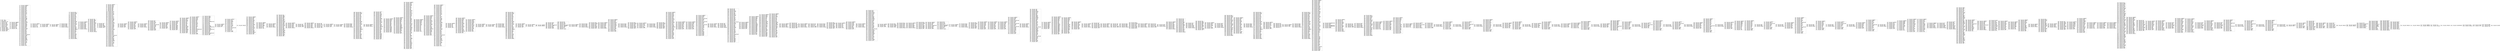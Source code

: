 digraph "graph.cfg.gv" {
	subgraph global {
		node [fontname=Courier fontsize=30.0 rank=same shape=box]
		block_0 [label="0: %00 = #0x1\l2: %01 = #0x40\l4: MSTORE(%01, %00)\l5: [NO_SSA] DUP1\l6: [NO_SSA] PUSH1\l8: [NO_SSA] DUP2\l9: [NO_SSA] MSTORE\la: [NO_SSA] PUSH1\lc: [NO_SSA] ADD\ld: [NO_SSA] PUSH2\l10: [NO_SSA] PUSH1\l12: [NO_SSA] SWAP2\l13: [NO_SSA] CODECOPY\l14: [NO_SSA] PUSH2\l17: [NO_SSA] JUMP\l"]
		block_18 [label="18: [NO_SSA] JUMPDEST\l19: [NO_SSA] SWAP5\l1a: [NO_SSA] POP\l1b: [NO_SSA] SWAP5\l1c: [NO_SSA] SWAP3\l1d: [NO_SSA] POP\l1e: [NO_SSA] POP\l1f: [NO_SSA] POP\l20: [NO_SSA] JUMP\l"]
		block_21 [label="21: [NO_SSA] JUMPDEST\l22: [NO_SSA] PUSH2\l25: [NO_SSA] DUP4\l26: [NO_SSA] DUP4\l27: [NO_SSA] DUP4\l28: [NO_SSA] DUP1\l29: [NO_SSA] DUP1\l2a: [NO_SSA] PUSH1\l2c: [NO_SSA] ADD\l2d: [NO_SSA] PUSH1\l2f: [NO_SSA] DUP1\l30: [NO_SSA] SWAP2\l31: [NO_SSA] DIV\l32: [NO_SSA] MUL\l33: [NO_SSA] PUSH1\l35: [NO_SSA] ADD\l36: [NO_SSA] PUSH1\l38: [NO_SSA] MLOAD\l39: [NO_SSA] SWAP1\l3a: [NO_SSA] DUP2\l3b: [NO_SSA] ADD\l3c: [NO_SSA] PUSH1\l3e: [NO_SSA] MSTORE\l3f: [NO_SSA] DUP1\l40: [NO_SSA] SWAP4\l41: [NO_SSA] SWAP3\l42: [NO_SSA] SWAP2\l43: [NO_SSA] SWAP1\l44: [NO_SSA] DUP2\l45: [NO_SSA] DUP2\l46: [NO_SSA] MSTORE\l47: [NO_SSA] PUSH1\l49: [NO_SSA] ADD\l4a: [NO_SSA] DUP4\l4b: [NO_SSA] DUP4\l4c: [NO_SSA] DUP1\l4d: [NO_SSA] DUP3\l4e: [NO_SSA] DUP5\l4f: [NO_SSA] CALLDATACOPY\l50: [NO_SSA] PUSH1\l52: [NO_SSA] SWAP3\l53: [NO_SSA] ADD\l54: [NO_SSA] SWAP2\l55: [NO_SSA] SWAP1\l56: [NO_SSA] SWAP2\l57: [NO_SSA] MSTORE\l58: [NO_SSA] POP\l59: [NO_SSA] PUSH2\l5c: [NO_SSA] SWAP3\l5d: [NO_SSA] POP\l5e: [NO_SSA] POP\l5f: [NO_SSA] POP\l60: [NO_SSA] JUMP\l"]
		block_61 [label="61: [NO_SSA] JUMPDEST\l62: [NO_SSA] POP\l63: [NO_SSA] POP\l64: [NO_SSA] POP\l65: [NO_SSA] JUMP\l"]
		block_66 [label="66: [NO_SSA] JUMPDEST\l67: [NO_SSA] PUSH2\l6a: [NO_SSA] PUSH2\l6d: [NO_SSA] JUMP\l"]
		block_6e [label="6e: [NO_SSA] JUMPDEST\l6f: [NO_SSA] PUSH2\l72: [NO_SSA] JUMPI\l"]
		block_73 [label="73: [NO_SSA] PUSH1\l75: [NO_SSA] MLOAD\l76: [NO_SSA] PUSH3\l7a: [NO_SSA] PUSH1\l7c: [NO_SSA] INVALID\l"]
		block_7d [label="7d: [NO_SSA] DUP2\l7e: [NO_SSA] MSTORE\l7f: [NO_SSA] PUSH1\l81: [NO_SSA] ADD\l82: [NO_SSA] DUP1\l83: [NO_SSA] DUP1\l84: [NO_SSA] PUSH1\l86: [NO_SSA] ADD\l87: [NO_SSA] DUP3\l88: [NO_SSA] DUP2\l89: [NO_SSA] SUB\l8a: [NO_SSA] DUP3\l8b: [NO_SSA] MSTORE\l8c: [NO_SSA] PUSH1\l8e: [NO_SSA] DUP2\l8f: [NO_SSA] MSTORE\l90: [NO_SSA] PUSH1\l92: [NO_SSA] ADD\l93: [NO_SSA] DUP1\l94: [NO_SSA] PUSH2\l97: [NO_SSA] PUSH1\l99: [NO_SSA] SWAP2\l9a: [NO_SSA] CODECOPY\l9b: [NO_SSA] PUSH1\l9d: [NO_SSA] ADD\l9e: [NO_SSA] SWAP2\l9f: [NO_SSA] POP\la0: [NO_SSA] POP\la1: [NO_SSA] PUSH1\la3: [NO_SSA] MLOAD\la4: [NO_SSA] DUP1\la5: [NO_SSA] SWAP2\la6: [NO_SSA] SUB\la7: [NO_SSA] SWAP1\la8: [NO_SSA] REVERT\l"]
		block_a9 [label="a9: [NO_SSA] JUMPDEST\laa: [NO_SSA] PUSH1\lac: [NO_SSA] DUP1\lad: [NO_SSA] SLOAD\lae: [NO_SSA] PUSH1\lb0: [NO_SSA] MLOAD\lb1: [NO_SSA] PUSH1\lb3: [NO_SSA] PUSH1\lb5: [NO_SSA] PUSH1\lb7: [NO_SSA] INVALID\l"]
		block_b8 [label="b8: [NO_SSA] SUB\lb9: [NO_SSA] SWAP1\lba: [NO_SSA] SWAP2\lbb: [NO_SSA] AND\lbc: [NO_SSA] SWAP1\lbd: [NO_SSA] PUSH32\lde: [NO_SSA] SWAP1\ldf: [NO_SSA] DUP4\le0: [NO_SSA] SWAP1\le1: [NO_SSA] LOG3\le2: [NO_SSA] PUSH1\le4: [NO_SSA] DUP1\le5: [NO_SSA] SLOAD\le6: [NO_SSA] PUSH1\le8: [NO_SSA] PUSH1\lea: [NO_SSA] PUSH1\lec: [NO_SSA] INVALID\l"]
		block_ed [label="ed: [NO_SSA] SUB\lee: [NO_SSA] NOT\lef: [NO_SSA] AND\lf0: [NO_SSA] SWAP1\lf1: [NO_SSA] SSTORE\lf2: [NO_SSA] JUMP\l"]
		block_f3 [label="f3: [NO_SSA] JUMPDEST\lf4: [NO_SSA] PUSH1\lf6: [NO_SSA] PUSH1\lf8: [NO_SSA] PUSH2\lfb: [NO_SSA] DUP6\lfc: [NO_SSA] DUP6\lfd: [NO_SSA] DUP6\lfe: [NO_SSA] DUP1\lff: [NO_SSA] DUP1\l100: [NO_SSA] PUSH1\l102: [NO_SSA] ADD\l103: [NO_SSA] PUSH1\l105: [NO_SSA] DUP1\l106: [NO_SSA] SWAP2\l107: [NO_SSA] DIV\l108: [NO_SSA] MUL\l109: [NO_SSA] PUSH1\l10b: [NO_SSA] ADD\l10c: [NO_SSA] PUSH1\l10e: [NO_SSA] MLOAD\l10f: [NO_SSA] SWAP1\l110: [NO_SSA] DUP2\l111: [NO_SSA] ADD\l112: [NO_SSA] PUSH1\l114: [NO_SSA] MSTORE\l115: [NO_SSA] DUP1\l116: [NO_SSA] SWAP4\l117: [NO_SSA] SWAP3\l118: [NO_SSA] SWAP2\l119: [NO_SSA] SWAP1\l11a: [NO_SSA] DUP2\l11b: [NO_SSA] DUP2\l11c: [NO_SSA] MSTORE\l11d: [NO_SSA] PUSH1\l11f: [NO_SSA] ADD\l120: [NO_SSA] DUP4\l121: [NO_SSA] DUP4\l122: [NO_SSA] DUP1\l123: [NO_SSA] DUP3\l124: [NO_SSA] DUP5\l125: [NO_SSA] CALLDATACOPY\l126: [NO_SSA] PUSH1\l128: [NO_SSA] SWAP3\l129: [NO_SSA] ADD\l12a: [NO_SSA] SWAP2\l12b: [NO_SSA] SWAP1\l12c: [NO_SSA] SWAP2\l12d: [NO_SSA] MSTORE\l12e: [NO_SSA] POP\l12f: [NO_SSA] PUSH2\l132: [NO_SSA] SWAP3\l133: [NO_SSA] POP\l134: [NO_SSA] POP\l135: [NO_SSA] POP\l136: [NO_SSA] JUMP\l"]
		block_137 [label="137: [NO_SSA] JUMPDEST\l138: [NO_SSA] PUSH2\l13b: [NO_SSA] DUP6\l13c: [NO_SSA] PUSH2\l13f: [NO_SSA] JUMP\l"]
		block_140 [label="140: [NO_SSA] JUMPDEST\l141: [NO_SSA] PUSH2\l144: [NO_SSA] PUSH1\l146: [NO_SSA] DUP7\l147: [NO_SSA] ADD\l148: [NO_SSA] PUSH1\l14a: [NO_SSA] DUP8\l14b: [NO_SSA] ADD\l14c: [NO_SSA] PUSH2\l14f: [NO_SSA] JUMP\l"]
		block_150 [label="150: [NO_SSA] JUMPDEST\l151: [NO_SSA] PUSH1\l153: [NO_SSA] PUSH1\l155: [NO_SSA] PUSH1\l157: [NO_SSA] INVALID\l"]
		block_158 [label="158: [NO_SSA] SUB\l159: [NO_SSA] AND\l15a: [NO_SSA] PUSH1\l15c: [NO_SSA] DUP7\l15d: [NO_SSA] ADD\l15e: [NO_SSA] CALLDATALOAD\l15f: [NO_SSA] PUSH2\l162: [NO_SSA] PUSH2\l165: [NO_SSA] DUP9\l166: [NO_SSA] ADD\l167: [NO_SSA] DUP9\l168: [NO_SSA] PUSH2\l16b: [NO_SSA] JUMP\l"]
		block_16c [label="16c: [NO_SSA] JUMPDEST\l16d: [NO_SSA] PUSH2\l170: [NO_SSA] PUSH1\l172: [NO_SSA] DUP11\l173: [NO_SSA] ADD\l174: [NO_SSA] DUP11\l175: [NO_SSA] PUSH2\l178: [NO_SSA] JUMP\l"]
		block_179 [label="179: [NO_SSA] JUMPDEST\l17a: [NO_SSA] PUSH1\l17c: [NO_SSA] MLOAD\l17d: [NO_SSA] PUSH1\l17f: [NO_SSA] ADD\l180: [NO_SSA] PUSH2\l183: [NO_SSA] SWAP4\l184: [NO_SSA] SWAP3\l185: [NO_SSA] SWAP2\l186: [NO_SSA] SWAP1\l187: [NO_SSA] PUSH2\l18a: [NO_SSA] JUMP\l"]
		block_18b [label="18b: [NO_SSA] JUMPDEST\l18c: [NO_SSA] PUSH1\l18e: [NO_SSA] DUP1\l18f: [NO_SSA] MLOAD\l190: [NO_SSA] PUSH1\l192: [NO_SSA] NOT\l193: [NO_SSA] DUP2\l194: [NO_SSA] DUP5\l195: [NO_SSA] SUB\l196: [NO_SSA] ADD\l197: [NO_SSA] DUP2\l198: [NO_SSA] MSTORE\l199: [NO_SSA] SWAP1\l19a: [NO_SSA] DUP3\l19b: [NO_SSA] SWAP1\l19c: [NO_SSA] MSTORE\l19d: [NO_SSA] PUSH2\l1a0: [NO_SSA] SWAP2\l1a1: [NO_SSA] PUSH2\l1a4: [NO_SSA] JUMP\l"]
		block_1a5 [label="1a5: [NO_SSA] JUMPDEST\l1a6: [NO_SSA] PUSH1\l1a8: [NO_SSA] PUSH1\l1aa: [NO_SSA] MLOAD\l1ab: [NO_SSA] DUP1\l1ac: [NO_SSA] DUP4\l1ad: [NO_SSA] SUB\l1ae: [NO_SSA] DUP2\l1af: [NO_SSA] PUSH1\l1b1: [NO_SSA] DUP8\l1b2: [NO_SSA] DUP8\l1b3: [NO_SSA] CALL\l1b4: [NO_SSA] SWAP3\l1b5: [NO_SSA] POP\l1b6: [NO_SSA] POP\l1b7: [NO_SSA] POP\l1b8: [NO_SSA] RETURNDATASIZE\l1b9: [NO_SSA] DUP1\l1ba: [NO_SSA] PUSH1\l1bc: [NO_SSA] DUP2\l1bd: [NO_SSA] EQ\l1be: [NO_SSA] PUSH2\l1c1: [NO_SSA] JUMPI\l"]
		block_1c2 [label="1c2: [NO_SSA] PUSH1\l1c4: [NO_SSA] MLOAD\l1c5: [NO_SSA] SWAP2\l1c6: [NO_SSA] POP\l1c7: [NO_SSA] PUSH1\l1c9: [NO_SSA] NOT\l1ca: [NO_SSA] PUSH1\l1cc: [NO_SSA] RETURNDATASIZE\l1cd: [NO_SSA] ADD\l1ce: [NO_SSA] AND\l1cf: [NO_SSA] DUP3\l1d0: [NO_SSA] ADD\l1d1: [NO_SSA] PUSH1\l1d3: [NO_SSA] MSTORE\l1d4: [NO_SSA] RETURNDATASIZE\l1d5: [NO_SSA] DUP3\l1d6: [NO_SSA] MSTORE\l1d7: [NO_SSA] RETURNDATASIZE\l1d8: [NO_SSA] PUSH1\l1da: [NO_SSA] PUSH1\l1dc: [NO_SSA] DUP5\l1dd: [NO_SSA] ADD\l1de: [NO_SSA] RETURNDATACOPY\l1df: [NO_SSA] PUSH2\l1e2: [NO_SSA] JUMP\l"]
		block_1e3 [label="1e3: [NO_SSA] JUMPDEST\l1e4: [NO_SSA] PUSH1\l1e6: [NO_SSA] SWAP2\l1e7: [NO_SSA] POP\l"]
		block_1e8 [label="1e8: [NO_SSA] JUMPDEST\l1e9: [NO_SSA] POP\l1ea: [NO_SSA] SWAP1\l1eb: [NO_SSA] SWAP3\l1ec: [NO_SSA] POP\l1ed: [NO_SSA] SWAP1\l1ee: [NO_SSA] POP\l1ef: [NO_SSA] PUSH1\l1f1: [NO_SSA] PUSH1\l1f3: [NO_SSA] DUP7\l1f4: [NO_SSA] ADD\l1f5: [NO_SSA] CALLDATALOAD\l1f6: [NO_SSA] DIV\l1f7: [NO_SSA] GAS\l1f8: [NO_SSA] GT\l1f9: [NO_SSA] PUSH2\l1fc: [NO_SSA] JUMPI\l"]
		block_1fd [label="1fd: [NO_SSA] INVALID\l"]
		block_1fe [label="1fe: [NO_SSA] JUMPDEST\l1ff: [NO_SSA] PUSH2\l202: [NO_SSA] DUP3\l203: [NO_SSA] DUP3\l204: [NO_SSA] PUSH1\l206: [NO_SSA] MLOAD\l207: [NO_SSA] DUP1\l208: [NO_SSA] PUSH1\l20a: [NO_SSA] ADD\l20b: [NO_SSA] PUSH1\l20d: [NO_SSA] MSTORE\l20e: [NO_SSA] DUP1\l20f: [NO_SSA] PUSH1\l211: [NO_SSA] DUP2\l212: [NO_SSA] MSTORE\l213: [NO_SSA] PUSH1\l215: [NO_SSA] ADD\l216: [NO_SSA] PUSH2\l219: [NO_SSA] PUSH1\l21b: [NO_SSA] SWAP2\l21c: [NO_SSA] CODECOPY\l21d: [NO_SSA] PUSH2\l220: [NO_SSA] JUMP\l"]
		block_221 [label="221: [NO_SSA] JUMPDEST\l222: [NO_SSA] SWAP4\l223: [NO_SSA] POP\l224: [NO_SSA] SWAP4\l225: [NO_SSA] SWAP2\l226: [NO_SSA] POP\l227: [NO_SSA] POP\l228: [NO_SSA] JUMP\l"]
		block_229 [label="229: [NO_SSA] JUMPDEST\l22a: [NO_SSA] PUSH1\l22c: [NO_SSA] PUSH1\l22e: [NO_SSA] PUSH1\l230: [NO_SSA] INVALID\l"]
		block_231 [label="231: [NO_SSA] SUB\l232: [NO_SSA] SWAP2\l233: [NO_SSA] SWAP1\l234: [NO_SSA] SWAP2\l235: [NO_SSA] AND\l236: [NO_SSA] PUSH1\l238: [NO_SSA] SWAP1\l239: [NO_SSA] DUP2\l23a: [NO_SSA] MSTORE\l23b: [NO_SSA] PUSH1\l23d: [NO_SSA] PUSH1\l23f: [NO_SSA] SWAP1\l240: [NO_SSA] DUP2\l241: [NO_SSA] MSTORE\l242: [NO_SSA] PUSH1\l244: [NO_SSA] DUP1\l245: [NO_SSA] DUP4\l246: [NO_SSA] SHA3\l247: [NO_SSA] SWAP4\l248: [NO_SSA] DUP4\l249: [NO_SSA] MSTORE\l24a: [NO_SSA] SWAP3\l24b: [NO_SSA] SWAP1\l24c: [NO_SSA] MSTORE\l24d: [NO_SSA] SHA3\l24e: [NO_SSA] SLOAD\l24f: [NO_SSA] SWAP1\l250: [NO_SSA] JUMP\l"]
		block_251 [label="251: [NO_SSA] JUMPDEST\l252: [NO_SSA] PUSH1\l254: [NO_SSA] SLOAD\l255: [NO_SSA] PUSH1\l257: [NO_SSA] PUSH1\l259: [NO_SSA] PUSH1\l25b: [NO_SSA] INVALID\l"]
		block_25c [label="25c: [NO_SSA] SUB\l25d: [NO_SSA] AND\l25e: [NO_SSA] SWAP1\l25f: [NO_SSA] JUMP\l"]
		block_260 [label="260: [NO_SSA] JUMPDEST\l261: [NO_SSA] PUSH1\l263: [NO_SSA] SLOAD\l264: [NO_SSA] PUSH1\l266: [NO_SSA] PUSH1\l268: [NO_SSA] PUSH1\l26a: [NO_SSA] INVALID\l"]
		block_26b [label="26b: [NO_SSA] SUB\l26c: [NO_SSA] AND\l26d: [NO_SSA] CALLER\l26e: [NO_SSA] EQ\l26f: [NO_SSA] SWAP1\l270: [NO_SSA] JUMP\l"]
		block_271 [label="271: [NO_SSA] JUMPDEST\l272: [NO_SSA] PUSH2\l275: [NO_SSA] PUSH2\l278: [NO_SSA] JUMP\l"]
		block_279 [label="279: [NO_SSA] JUMPDEST\l27a: [NO_SSA] PUSH2\l27d: [NO_SSA] JUMPI\l"]
		block_27e [label="27e: [NO_SSA] PUSH1\l280: [NO_SSA] MLOAD\l281: [NO_SSA] PUSH3\l285: [NO_SSA] PUSH1\l287: [NO_SSA] INVALID\l"]
		block_288 [label="288: [NO_SSA] DUP2\l289: [NO_SSA] MSTORE\l28a: [NO_SSA] PUSH1\l28c: [NO_SSA] ADD\l28d: [NO_SSA] DUP1\l28e: [NO_SSA] DUP1\l28f: [NO_SSA] PUSH1\l291: [NO_SSA] ADD\l292: [NO_SSA] DUP3\l293: [NO_SSA] DUP2\l294: [NO_SSA] SUB\l295: [NO_SSA] DUP3\l296: [NO_SSA] MSTORE\l297: [NO_SSA] PUSH1\l299: [NO_SSA] DUP2\l29a: [NO_SSA] MSTORE\l29b: [NO_SSA] PUSH1\l29d: [NO_SSA] ADD\l29e: [NO_SSA] DUP1\l29f: [NO_SSA] PUSH2\l2a2: [NO_SSA] PUSH1\l2a4: [NO_SSA] SWAP2\l2a5: [NO_SSA] CODECOPY\l2a6: [NO_SSA] PUSH1\l2a8: [NO_SSA] ADD\l2a9: [NO_SSA] SWAP2\l2aa: [NO_SSA] POP\l2ab: [NO_SSA] POP\l2ac: [NO_SSA] PUSH1\l2ae: [NO_SSA] MLOAD\l2af: [NO_SSA] DUP1\l2b0: [NO_SSA] SWAP2\l2b1: [NO_SSA] SUB\l2b2: [NO_SSA] SWAP1\l2b3: [NO_SSA] REVERT\l"]
		block_2b4 [label="2b4: [NO_SSA] JUMPDEST\l2b5: [NO_SSA] PUSH1\l2b7: [NO_SSA] INVALID\l"]
		block_2b8 [label="2b8: [NO_SSA] SWAP1\l2b9: [NO_SSA] POP\l2ba: [NO_SSA] PUSH1\l2bc: [NO_SSA] PUSH1\l2be: [NO_SSA] MLOAD\l2bf: [NO_SSA] DUP1\l2c0: [NO_SSA] PUSH1\l2c2: [NO_SSA] ADD\l2c3: [NO_SSA] PUSH1\l2c5: [NO_SSA] MSTORE\l2c6: [NO_SSA] DUP1\l2c7: [NO_SSA] PUSH1\l2c9: [NO_SSA] DUP2\l2ca: [NO_SSA] MSTORE\l2cb: [NO_SSA] PUSH1\l2cd: [NO_SSA] ADD\l2ce: [NO_SSA] PUSH2\l2d1: [NO_SSA] PUSH1\l2d3: [NO_SSA] SWAP2\l2d4: [NO_SSA] CODECOPY\l2d5: [NO_SSA] DUP1\l2d6: [NO_SSA] MLOAD\l2d7: [NO_SSA] SWAP1\l2d8: [NO_SSA] PUSH1\l2da: [NO_SSA] ADD\l2db: [NO_SSA] SHA3\l2dc: [NO_SSA] DUP7\l2dd: [NO_SSA] DUP7\l2de: [NO_SSA] PUSH1\l2e0: [NO_SSA] MLOAD\l2e1: [NO_SSA] PUSH2\l2e4: [NO_SSA] SWAP3\l2e5: [NO_SSA] SWAP2\l2e6: [NO_SSA] SWAP1\l2e7: [NO_SSA] PUSH2\l2ea: [NO_SSA] JUMP\l"]
		block_2eb [label="2eb: [NO_SSA] JUMPDEST\l2ec: [NO_SSA] PUSH1\l2ee: [NO_SSA] MLOAD\l2ef: [NO_SSA] DUP1\l2f0: [NO_SSA] SWAP2\l2f1: [NO_SSA] SUB\l2f2: [NO_SSA] SWAP1\l2f3: [NO_SSA] SHA3\l2f4: [NO_SSA] DUP6\l2f5: [NO_SSA] DUP6\l2f6: [NO_SSA] PUSH1\l2f8: [NO_SSA] MLOAD\l2f9: [NO_SSA] PUSH2\l2fc: [NO_SSA] SWAP3\l2fd: [NO_SSA] SWAP2\l2fe: [NO_SSA] SWAP1\l2ff: [NO_SSA] PUSH2\l302: [NO_SSA] JUMP\l"]
		block_303 [label="303: [NO_SSA] JUMPDEST\l304: [NO_SSA] PUSH1\l306: [NO_SSA] MLOAD\l307: [NO_SSA] SWAP1\l308: [NO_SSA] DUP2\l309: [NO_SSA] SWAP1\l30a: [NO_SSA] SUB\l30b: [NO_SSA] DUP2\l30c: [NO_SSA] SHA3\l30d: [NO_SSA] PUSH2\l310: [NO_SSA] SWAP4\l311: [NO_SSA] SWAP3\l312: [NO_SSA] SWAP2\l313: [NO_SSA] ADDRESS\l314: [NO_SSA] SWAP1\l315: [NO_SSA] DUP8\l316: [NO_SSA] SWAP1\l317: [NO_SSA] PUSH1\l319: [NO_SSA] ADD\l31a: [NO_SSA] PUSH2\l31d: [NO_SSA] JUMP\l"]
		block_31e [label="31e: [NO_SSA] JUMPDEST\l31f: [NO_SSA] PUSH1\l321: [NO_SSA] DUP1\l322: [NO_SSA] MLOAD\l323: [NO_SSA] PUSH1\l325: [NO_SSA] NOT\l326: [NO_SSA] DUP2\l327: [NO_SSA] DUP5\l328: [NO_SSA] SUB\l329: [NO_SSA] ADD\l32a: [NO_SSA] DUP2\l32b: [NO_SSA] MSTORE\l32c: [NO_SSA] DUP3\l32d: [NO_SSA] DUP3\l32e: [NO_SSA] MSTORE\l32f: [NO_SSA] DUP1\l330: [NO_SSA] MLOAD\l331: [NO_SSA] PUSH1\l333: [NO_SSA] DUP1\l334: [NO_SSA] DUP4\l335: [NO_SSA] ADD\l336: [NO_SSA] SWAP2\l337: [NO_SSA] SWAP1\l338: [NO_SSA] SWAP2\l339: [NO_SSA] SHA3\l33a: [NO_SSA] PUSH1\l33c: [NO_SSA] DUP2\l33d: [NO_SSA] DUP2\l33e: [NO_SSA] MSTORE\l33f: [NO_SSA] PUSH1\l341: [NO_SSA] SWAP3\l342: [NO_SSA] DUP4\l343: [NO_SSA] SWAP1\l344: [NO_SSA] MSTORE\l345: [NO_SSA] SWAP4\l346: [NO_SSA] SWAP1\l347: [NO_SSA] SWAP4\l348: [NO_SSA] SHA3\l349: [NO_SSA] DUP1\l34a: [NO_SSA] SLOAD\l34b: [NO_SSA] PUSH1\l34d: [NO_SSA] NOT\l34e: [NO_SSA] AND\l34f: [NO_SSA] SWAP1\l350: [NO_SSA] SWAP2\l351: [NO_SSA] OR\l352: [NO_SSA] SWAP1\l353: [NO_SSA] SSTORE\l354: [NO_SSA] SWAP3\l355: [NO_SSA] POP\l356: [NO_SSA] SWAP1\l357: [NO_SSA] DUP2\l358: [NO_SSA] SWAP1\l359: [NO_SSA] PUSH32\l37a: [NO_SSA] SWAP1\l37b: [NO_SSA] PUSH2\l37e: [NO_SSA] SWAP1\l37f: [NO_SSA] DUP6\l380: [NO_SSA] SWAP1\l381: [NO_SSA] PUSH2\l384: [NO_SSA] JUMP\l"]
		block_385 [label="385: [NO_SSA] JUMPDEST\l386: [NO_SSA] PUSH1\l388: [NO_SSA] MLOAD\l389: [NO_SSA] DUP1\l38a: [NO_SSA] SWAP2\l38b: [NO_SSA] SUB\l38c: [NO_SSA] SWAP1\l38d: [NO_SSA] LOG2\l38e: [NO_SSA] POP\l38f: [NO_SSA] POP\l390: [NO_SSA] POP\l391: [NO_SSA] POP\l392: [NO_SSA] POP\l393: [NO_SSA] POP\l394: [NO_SSA] POP\l395: [NO_SSA] JUMP\l"]
		block_396 [label="396: [NO_SSA] JUMPDEST\l397: [NO_SSA] PUSH1\l399: [NO_SSA] MLOAD\l39a: [NO_SSA] DUP1\l39b: [NO_SSA] PUSH1\l39d: [NO_SSA] ADD\l39e: [NO_SSA] PUSH1\l3a0: [NO_SSA] MSTORE\l3a1: [NO_SSA] DUP1\l3a2: [NO_SSA] PUSH1\l3a4: [NO_SSA] DUP2\l3a5: [NO_SSA] MSTORE\l3a6: [NO_SSA] PUSH1\l3a8: [NO_SSA] ADD\l3a9: [NO_SSA] PUSH2\l3ac: [NO_SSA] PUSH1\l3ae: [NO_SSA] SWAP2\l3af: [NO_SSA] CODECOPY\l3b0: [NO_SSA] DUP1\l3b1: [NO_SSA] MLOAD\l3b2: [NO_SSA] SWAP1\l3b3: [NO_SSA] PUSH1\l3b5: [NO_SSA] ADD\l3b6: [NO_SSA] SHA3\l3b7: [NO_SSA] DUP2\l3b8: [NO_SSA] JUMP\l"]
		block_3b9 [label="3b9: [NO_SSA] JUMPDEST\l3ba: [NO_SSA] PUSH2\l3bd: [NO_SSA] DUP5\l3be: [NO_SSA] DUP5\l3bf: [NO_SSA] DUP5\l3c0: [NO_SSA] DUP5\l3c1: [NO_SSA] DUP1\l3c2: [NO_SSA] DUP1\l3c3: [NO_SSA] PUSH1\l3c5: [NO_SSA] ADD\l3c6: [NO_SSA] PUSH1\l3c8: [NO_SSA] DUP1\l3c9: [NO_SSA] SWAP2\l3ca: [NO_SSA] DIV\l3cb: [NO_SSA] MUL\l3cc: [NO_SSA] PUSH1\l3ce: [NO_SSA] ADD\l3cf: [NO_SSA] PUSH1\l3d1: [NO_SSA] MLOAD\l3d2: [NO_SSA] SWAP1\l3d3: [NO_SSA] DUP2\l3d4: [NO_SSA] ADD\l3d5: [NO_SSA] PUSH1\l3d7: [NO_SSA] MSTORE\l3d8: [NO_SSA] DUP1\l3d9: [NO_SSA] SWAP4\l3da: [NO_SSA] SWAP3\l3db: [NO_SSA] SWAP2\l3dc: [NO_SSA] SWAP1\l3dd: [NO_SSA] DUP2\l3de: [NO_SSA] DUP2\l3df: [NO_SSA] MSTORE\l3e0: [NO_SSA] PUSH1\l3e2: [NO_SSA] ADD\l3e3: [NO_SSA] DUP4\l3e4: [NO_SSA] DUP4\l3e5: [NO_SSA] DUP1\l3e6: [NO_SSA] DUP3\l3e7: [NO_SSA] DUP5\l3e8: [NO_SSA] CALLDATACOPY\l3e9: [NO_SSA] PUSH1\l3eb: [NO_SSA] SWAP3\l3ec: [NO_SSA] ADD\l3ed: [NO_SSA] SWAP2\l3ee: [NO_SSA] SWAP1\l3ef: [NO_SSA] SWAP2\l3f0: [NO_SSA] MSTORE\l3f1: [NO_SSA] POP\l3f2: [NO_SSA] PUSH2\l3f5: [NO_SSA] SWAP3\l3f6: [NO_SSA] POP\l3f7: [NO_SSA] POP\l3f8: [NO_SSA] POP\l3f9: [NO_SSA] JUMP\l"]
		block_3fa [label="3fa: [NO_SSA] JUMPDEST\l3fb: [NO_SSA] POP\l3fc: [NO_SSA] POP\l3fd: [NO_SSA] POP\l3fe: [NO_SSA] POP\l3ff: [NO_SSA] JUMP\l"]
		block_400 [label="400: [NO_SSA] JUMPDEST\l401: [NO_SSA] PUSH1\l403: [NO_SSA] MLOAD\l404: [NO_SSA] DUP1\l405: [NO_SSA] PUSH1\l407: [NO_SSA] ADD\l408: [NO_SSA] PUSH1\l40a: [NO_SSA] MSTORE\l40b: [NO_SSA] DUP1\l40c: [NO_SSA] PUSH1\l40e: [NO_SSA] DUP2\l40f: [NO_SSA] MSTORE\l410: [NO_SSA] PUSH1\l412: [NO_SSA] ADD\l413: [NO_SSA] PUSH2\l416: [NO_SSA] PUSH1\l418: [NO_SSA] SWAP2\l419: [NO_SSA] CODECOPY\l41a: [NO_SSA] DUP2\l41b: [NO_SSA] JUMP\l"]
		block_41c [label="41c: [NO_SSA] JUMPDEST\l41d: [NO_SSA] PUSH1\l41f: [NO_SSA] PUSH1\l421: [NO_SSA] MSTORE\l422: [NO_SSA] PUSH1\l424: [NO_SSA] SWAP1\l425: [NO_SSA] DUP2\l426: [NO_SSA] MSTORE\l427: [NO_SSA] PUSH1\l429: [NO_SSA] SWAP1\l42a: [NO_SSA] SHA3\l42b: [NO_SSA] SLOAD\l42c: [NO_SSA] PUSH1\l42e: [NO_SSA] AND\l42f: [NO_SSA] DUP2\l430: [NO_SSA] JUMP\l"]
		block_431 [label="431: [NO_SSA] JUMPDEST\l432: [NO_SSA] PUSH2\l435: [NO_SSA] PUSH2\l438: [NO_SSA] JUMP\l"]
		block_439 [label="439: [NO_SSA] JUMPDEST\l43a: [NO_SSA] PUSH2\l43d: [NO_SSA] JUMPI\l"]
		block_43e [label="43e: [NO_SSA] PUSH1\l440: [NO_SSA] MLOAD\l441: [NO_SSA] PUSH3\l445: [NO_SSA] PUSH1\l447: [NO_SSA] INVALID\l"]
		block_448 [label="448: [NO_SSA] DUP2\l449: [NO_SSA] MSTORE\l44a: [NO_SSA] PUSH1\l44c: [NO_SSA] ADD\l44d: [NO_SSA] DUP1\l44e: [NO_SSA] DUP1\l44f: [NO_SSA] PUSH1\l451: [NO_SSA] ADD\l452: [NO_SSA] DUP3\l453: [NO_SSA] DUP2\l454: [NO_SSA] SUB\l455: [NO_SSA] DUP3\l456: [NO_SSA] MSTORE\l457: [NO_SSA] PUSH1\l459: [NO_SSA] DUP2\l45a: [NO_SSA] MSTORE\l45b: [NO_SSA] PUSH1\l45d: [NO_SSA] ADD\l45e: [NO_SSA] DUP1\l45f: [NO_SSA] PUSH2\l462: [NO_SSA] PUSH1\l464: [NO_SSA] SWAP2\l465: [NO_SSA] CODECOPY\l466: [NO_SSA] PUSH1\l468: [NO_SSA] ADD\l469: [NO_SSA] SWAP2\l46a: [NO_SSA] POP\l46b: [NO_SSA] POP\l46c: [NO_SSA] PUSH1\l46e: [NO_SSA] MLOAD\l46f: [NO_SSA] DUP1\l470: [NO_SSA] SWAP2\l471: [NO_SSA] SUB\l472: [NO_SSA] SWAP1\l473: [NO_SSA] REVERT\l"]
		block_474 [label="474: [NO_SSA] JUMPDEST\l475: [NO_SSA] PUSH2\l478: [NO_SSA] DUP2\l479: [NO_SSA] PUSH2\l47c: [NO_SSA] JUMP\l"]
		block_47d [label="47d: [NO_SSA] JUMPDEST\l47e: [NO_SSA] POP\l47f: [NO_SSA] JUMP\l"]
		block_480 [label="480: [NO_SSA] JUMPDEST\l481: [NO_SSA] INVALID\l"]
		block_482 [label="482: [NO_SSA] PUSH1\l484: [NO_SSA] DUP5\l485: [NO_SSA] ADD\l486: [NO_SSA] CALLDATALOAD\l487: [NO_SSA] ISZERO\l488: [NO_SSA] DUP1\l489: [NO_SSA] PUSH2\l48c: [NO_SSA] JUMPI\l"]
		block_48d [label="48d: [NO_SSA] POP\l48e: [NO_SSA] DUP4\l48f: [NO_SSA] PUSH1\l491: [NO_SSA] ADD\l492: [NO_SSA] CALLDATALOAD\l493: [NO_SSA] TIMESTAMP\l494: [NO_SSA] PUSH1\l496: [NO_SSA] ADD\l497: [NO_SSA] GT\l498: [NO_SSA] ISZERO\l"]
		block_499 [label="499: [NO_SSA] JUMPDEST\l49a: [NO_SSA] PUSH2\l49d: [NO_SSA] JUMPI\l"]
		block_49e [label="49e: [NO_SSA] PUSH1\l4a0: [NO_SSA] MLOAD\l4a1: [NO_SSA] PUSH3\l4a5: [NO_SSA] PUSH1\l4a7: [NO_SSA] INVALID\l"]
		block_4a8 [label="4a8: [NO_SSA] DUP2\l4a9: [NO_SSA] MSTORE\l4aa: [NO_SSA] PUSH1\l4ac: [NO_SSA] ADD\l4ad: [NO_SSA] PUSH2\l4b0: [NO_SSA] SWAP1\l4b1: [NO_SSA] PUSH2\l4b4: [NO_SSA] JUMP\l"]
		block_4b5 [label="4b5: [NO_SSA] JUMPDEST\l4b6: [NO_SSA] PUSH1\l4b8: [NO_SSA] MLOAD\l4b9: [NO_SSA] DUP1\l4ba: [NO_SSA] SWAP2\l4bb: [NO_SSA] SUB\l4bc: [NO_SSA] SWAP1\l4bd: [NO_SSA] REVERT\l"]
		block_4be [label="4be: [NO_SSA] JUMPDEST\l4bf: [NO_SSA] PUSH1\l4c1: [NO_SSA] DUP4\l4c2: [NO_SSA] DUP2\l4c3: [NO_SSA] MSTORE\l4c4: [NO_SSA] PUSH1\l4c6: [NO_SSA] PUSH1\l4c8: [NO_SSA] MSTORE\l4c9: [NO_SSA] PUSH1\l4cb: [NO_SSA] SWAP1\l4cc: [NO_SSA] SHA3\l4cd: [NO_SSA] SLOAD\l4ce: [NO_SSA] PUSH1\l4d0: [NO_SSA] AND\l4d1: [NO_SSA] PUSH2\l4d4: [NO_SSA] JUMPI\l"]
		block_4d5 [label="4d5: [NO_SSA] PUSH1\l4d7: [NO_SSA] MLOAD\l4d8: [NO_SSA] PUSH3\l4dc: [NO_SSA] PUSH1\l4de: [NO_SSA] INVALID\l"]
		block_4df [label="4df: [NO_SSA] DUP2\l4e0: [NO_SSA] MSTORE\l4e1: [NO_SSA] PUSH1\l4e3: [NO_SSA] ADD\l4e4: [NO_SSA] PUSH2\l4e7: [NO_SSA] SWAP1\l4e8: [NO_SSA] PUSH2\l4eb: [NO_SSA] JUMP\l"]
		block_4ec [label="4ec: [NO_SSA] JUMPDEST\l4ed: [NO_SSA] DUP1\l4ee: [NO_SSA] PUSH1\l4f0: [NO_SSA] SLOAD\l4f1: [NO_SSA] EQ\l4f2: [NO_SSA] PUSH2\l4f5: [NO_SSA] JUMPI\l"]
		block_4f6 [label="4f6: [NO_SSA] PUSH1\l4f8: [NO_SSA] MLOAD\l4f9: [NO_SSA] PUSH3\l4fd: [NO_SSA] PUSH1\l4ff: [NO_SSA] INVALID\l"]
		block_500 [label="500: [NO_SSA] DUP2\l501: [NO_SSA] MSTORE\l502: [NO_SSA] PUSH1\l504: [NO_SSA] ADD\l505: [NO_SSA] PUSH2\l508: [NO_SSA] SWAP1\l509: [NO_SSA] PUSH2\l50c: [NO_SSA] JUMP\l"]
		block_50d [label="50d: [NO_SSA] JUMPDEST\l50e: [NO_SSA] PUSH1\l510: [NO_SSA] DUP4\l511: [NO_SSA] PUSH1\l513: [NO_SSA] MLOAD\l514: [NO_SSA] DUP1\l515: [NO_SSA] PUSH1\l517: [NO_SSA] ADD\l518: [NO_SSA] PUSH1\l51a: [NO_SSA] MSTORE\l51b: [NO_SSA] DUP1\l51c: [NO_SSA] PUSH1\l51e: [NO_SSA] DUP2\l51f: [NO_SSA] MSTORE\l520: [NO_SSA] PUSH1\l522: [NO_SSA] ADD\l523: [NO_SSA] PUSH2\l526: [NO_SSA] PUSH1\l528: [NO_SSA] SWAP2\l529: [NO_SSA] CODECOPY\l52a: [NO_SSA] DUP1\l52b: [NO_SSA] MLOAD\l52c: [NO_SSA] PUSH1\l52e: [NO_SSA] SWAP2\l52f: [NO_SSA] DUP3\l530: [NO_SSA] ADD\l531: [NO_SSA] SHA3\l532: [NO_SSA] SWAP1\l533: [NO_SSA] PUSH2\l536: [NO_SSA] SWAP1\l537: [NO_SSA] DUP9\l538: [NO_SSA] ADD\l539: [NO_SSA] DUP9\l53a: [NO_SSA] PUSH2\l53d: [NO_SSA] JUMP\l"]
		block_53e [label="53e: [NO_SSA] JUMPDEST\l53f: [NO_SSA] PUSH2\l542: [NO_SSA] PUSH1\l544: [NO_SSA] DUP10\l545: [NO_SSA] ADD\l546: [NO_SSA] PUSH1\l548: [NO_SSA] DUP11\l549: [NO_SSA] ADD\l54a: [NO_SSA] PUSH2\l54d: [NO_SSA] JUMP\l"]
		block_54e [label="54e: [NO_SSA] JUMPDEST\l54f: [NO_SSA] PUSH2\l552: [NO_SSA] PUSH1\l554: [NO_SSA] DUP11\l555: [NO_SSA] ADD\l556: [NO_SSA] PUSH1\l558: [NO_SSA] DUP12\l559: [NO_SSA] ADD\l55a: [NO_SSA] PUSH2\l55d: [NO_SSA] JUMP\l"]
		block_55e [label="55e: [NO_SSA] JUMPDEST\l55f: [NO_SSA] DUP10\l560: [NO_SSA] PUSH1\l562: [NO_SSA] ADD\l563: [NO_SSA] CALLDATALOAD\l564: [NO_SSA] DUP11\l565: [NO_SSA] PUSH1\l567: [NO_SSA] ADD\l568: [NO_SSA] CALLDATALOAD\l569: [NO_SSA] DUP12\l56a: [NO_SSA] PUSH1\l56c: [NO_SSA] ADD\l56d: [NO_SSA] CALLDATALOAD\l56e: [NO_SSA] PUSH1\l570: [NO_SSA] PUSH1\l572: [NO_SSA] DUP15\l573: [NO_SSA] PUSH1\l575: [NO_SSA] ADD\l576: [NO_SSA] PUSH1\l578: [NO_SSA] DUP2\l579: [NO_SSA] ADD\l57a: [NO_SSA] SWAP1\l57b: [NO_SSA] PUSH2\l57e: [NO_SSA] SWAP2\l57f: [NO_SSA] SWAP1\l580: [NO_SSA] PUSH2\l583: [NO_SSA] JUMP\l"]
		block_584 [label="584: [NO_SSA] JUMPDEST\l585: [NO_SSA] PUSH1\l587: [NO_SSA] PUSH1\l589: [NO_SSA] PUSH1\l58b: [NO_SSA] INVALID\l"]
		block_58c [label="58c: [NO_SSA] SUB\l58d: [NO_SSA] AND\l58e: [NO_SSA] PUSH1\l590: [NO_SSA] PUSH1\l592: [NO_SSA] PUSH1\l594: [NO_SSA] INVALID\l"]
		block_595 [label="595: [NO_SSA] SUB\l596: [NO_SSA] AND\l597: [NO_SSA] DUP2\l598: [NO_SSA] MSTORE\l599: [NO_SSA] PUSH1\l59b: [NO_SSA] ADD\l59c: [NO_SSA] SWAP1\l59d: [NO_SSA] DUP2\l59e: [NO_SSA] MSTORE\l59f: [NO_SSA] PUSH1\l5a1: [NO_SSA] ADD\l5a2: [NO_SSA] PUSH1\l5a4: [NO_SSA] SHA3\l5a5: [NO_SSA] PUSH1\l5a7: [NO_SSA] DUP15\l5a8: [NO_SSA] PUSH1\l5aa: [NO_SSA] ADD\l5ab: [NO_SSA] CALLDATALOAD\l5ac: [NO_SSA] DUP2\l5ad: [NO_SSA] MSTORE\l5ae: [NO_SSA] PUSH1\l5b0: [NO_SSA] ADD\l5b1: [NO_SSA] SWAP1\l5b2: [NO_SSA] DUP2\l5b3: [NO_SSA] MSTORE\l5b4: [NO_SSA] PUSH1\l5b6: [NO_SSA] ADD\l5b7: [NO_SSA] PUSH1\l5b9: [NO_SSA] SHA3\l5ba: [NO_SSA] SLOAD\l5bb: [NO_SSA] DUP14\l5bc: [NO_SSA] PUSH1\l5be: [NO_SSA] ADD\l5bf: [NO_SSA] CALLDATALOAD\l5c0: [NO_SSA] DUP15\l5c1: [NO_SSA] DUP1\l5c2: [NO_SSA] PUSH2\l5c5: [NO_SSA] ADD\l5c6: [NO_SSA] SWAP1\l5c7: [NO_SSA] PUSH2\l5ca: [NO_SSA] SWAP2\l5cb: [NO_SSA] SWAP1\l5cc: [NO_SSA] PUSH2\l5cf: [NO_SSA] JUMP\l"]
		block_5d0 [label="5d0: [NO_SSA] JUMPDEST\l5d1: [NO_SSA] PUSH1\l5d3: [NO_SSA] MLOAD\l5d4: [NO_SSA] PUSH2\l5d7: [NO_SSA] SWAP3\l5d8: [NO_SSA] SWAP2\l5d9: [NO_SSA] SWAP1\l5da: [NO_SSA] PUSH2\l5dd: [NO_SSA] JUMP\l"]
		block_5de [label="5de: [NO_SSA] JUMPDEST\l5df: [NO_SSA] PUSH1\l5e1: [NO_SSA] MLOAD\l5e2: [NO_SSA] SWAP1\l5e3: [NO_SSA] DUP2\l5e4: [NO_SSA] SWAP1\l5e5: [NO_SSA] SUB\l5e6: [NO_SSA] DUP2\l5e7: [NO_SSA] SHA3\l5e8: [NO_SSA] PUSH2\l5eb: [NO_SSA] SWAP11\l5ec: [NO_SSA] SWAP10\l5ed: [NO_SSA] SWAP9\l5ee: [NO_SSA] SWAP8\l5ef: [NO_SSA] SWAP7\l5f0: [NO_SSA] SWAP6\l5f1: [NO_SSA] SWAP5\l5f2: [NO_SSA] SWAP4\l5f3: [NO_SSA] SWAP3\l5f4: [NO_SSA] SWAP2\l5f5: [NO_SSA] PUSH1\l5f7: [NO_SSA] ADD\l5f8: [NO_SSA] PUSH2\l5fb: [NO_SSA] JUMP\l"]
		block_5fc [label="5fc: [NO_SSA] JUMPDEST\l5fd: [NO_SSA] PUSH1\l5ff: [NO_SSA] MLOAD\l600: [NO_SSA] PUSH1\l602: [NO_SSA] DUP2\l603: [NO_SSA] DUP4\l604: [NO_SSA] SUB\l605: [NO_SSA] SUB\l606: [NO_SSA] DUP2\l607: [NO_SSA] MSTORE\l608: [NO_SSA] SWAP1\l609: [NO_SSA] PUSH1\l60b: [NO_SSA] MSTORE\l60c: [NO_SSA] DUP1\l60d: [NO_SSA] MLOAD\l60e: [NO_SSA] SWAP1\l60f: [NO_SSA] PUSH1\l611: [NO_SSA] ADD\l612: [NO_SSA] SHA3\l613: [NO_SSA] PUSH1\l615: [NO_SSA] MLOAD\l616: [NO_SSA] PUSH1\l618: [NO_SSA] ADD\l619: [NO_SSA] PUSH2\l61c: [NO_SSA] SWAP3\l61d: [NO_SSA] SWAP2\l61e: [NO_SSA] SWAP1\l61f: [NO_SSA] PUSH2\l622: [NO_SSA] JUMP\l"]
		block_623 [label="623: [NO_SSA] JUMPDEST\l624: [NO_SSA] PUSH1\l626: [NO_SSA] DUP1\l627: [NO_SSA] MLOAD\l628: [NO_SSA] PUSH1\l62a: [NO_SSA] NOT\l62b: [NO_SSA] DUP2\l62c: [NO_SSA] DUP5\l62d: [NO_SSA] SUB\l62e: [NO_SSA] ADD\l62f: [NO_SSA] DUP2\l630: [NO_SSA] MSTORE\l631: [NO_SSA] SWAP2\l632: [NO_SSA] SWAP1\l633: [NO_SSA] MSTORE\l634: [NO_SSA] DUP1\l635: [NO_SSA] MLOAD\l636: [NO_SSA] PUSH1\l638: [NO_SSA] SWAP2\l639: [NO_SSA] DUP3\l63a: [NO_SSA] ADD\l63b: [NO_SSA] SHA3\l63c: [NO_SSA] SWAP2\l63d: [NO_SSA] POP\l63e: [NO_SSA] PUSH2\l641: [NO_SSA] SWAP1\l642: [NO_SSA] DUP7\l643: [NO_SSA] ADD\l644: [NO_SSA] DUP7\l645: [NO_SSA] PUSH2\l648: [NO_SSA] JUMP\l"]
		block_649 [label="649: [NO_SSA] JUMPDEST\l64a: [NO_SSA] PUSH1\l64c: [NO_SSA] PUSH1\l64e: [NO_SSA] PUSH1\l650: [NO_SSA] INVALID\l"]
		block_651 [label="651: [NO_SSA] SUB\l652: [NO_SSA] AND\l653: [NO_SSA] PUSH2\l656: [NO_SSA] DUP3\l657: [NO_SSA] DUP6\l658: [NO_SSA] PUSH2\l65b: [NO_SSA] JUMP\l"]
		block_65c [label="65c: [NO_SSA] JUMPDEST\l65d: [NO_SSA] PUSH1\l65f: [NO_SSA] PUSH1\l661: [NO_SSA] PUSH1\l663: [NO_SSA] INVALID\l"]
		block_664 [label="664: [NO_SSA] SUB\l665: [NO_SSA] AND\l666: [NO_SSA] EQ\l667: [NO_SSA] PUSH2\l66a: [NO_SSA] JUMPI\l"]
		block_66b [label="66b: [NO_SSA] PUSH1\l66d: [NO_SSA] MLOAD\l66e: [NO_SSA] PUSH3\l672: [NO_SSA] PUSH1\l674: [NO_SSA] INVALID\l"]
		block_675 [label="675: [NO_SSA] DUP2\l676: [NO_SSA] MSTORE\l677: [NO_SSA] PUSH1\l679: [NO_SSA] ADD\l67a: [NO_SSA] PUSH2\l67d: [NO_SSA] SWAP1\l67e: [NO_SSA] PUSH2\l681: [NO_SSA] JUMP\l"]
		block_682 [label="682: [NO_SSA] JUMPDEST\l683: [NO_SSA] POP\l684: [NO_SSA] POP\l685: [NO_SSA] POP\l686: [NO_SSA] POP\l687: [NO_SSA] POP\l688: [NO_SSA] JUMP\l"]
		block_689 [label="689: [NO_SSA] JUMPDEST\l68a: [NO_SSA] PUSH1\l68c: [NO_SSA] PUSH1\l68e: [NO_SSA] PUSH2\l691: [NO_SSA] PUSH1\l693: [NO_SSA] DUP5\l694: [NO_SSA] ADD\l695: [NO_SSA] DUP5\l696: [NO_SSA] PUSH2\l699: [NO_SSA] JUMP\l"]
		block_69a [label="69a: [NO_SSA] JUMPDEST\l69b: [NO_SSA] PUSH1\l69d: [NO_SSA] PUSH1\l69f: [NO_SSA] PUSH1\l6a1: [NO_SSA] INVALID\l"]
		block_6a2 [label="6a2: [NO_SSA] SUB\l6a3: [NO_SSA] AND\l6a4: [NO_SSA] DUP2\l6a5: [NO_SSA] MSTORE\l6a6: [NO_SSA] PUSH1\l6a8: [NO_SSA] DUP1\l6a9: [NO_SSA] DUP3\l6aa: [NO_SSA] ADD\l6ab: [NO_SSA] SWAP3\l6ac: [NO_SSA] SWAP1\l6ad: [NO_SSA] SWAP3\l6ae: [NO_SSA] MSTORE\l6af: [NO_SSA] PUSH1\l6b1: [NO_SSA] SWAP1\l6b2: [NO_SSA] DUP2\l6b3: [NO_SSA] ADD\l6b4: [NO_SSA] PUSH1\l6b6: [NO_SSA] SWAP1\l6b7: [NO_SSA] DUP2\l6b8: [NO_SSA] SHA3\l6b9: [NO_SSA] PUSH1\l6bb: [NO_SSA] SWAP1\l6bc: [NO_SSA] SWAP5\l6bd: [NO_SSA] ADD\l6be: [NO_SSA] CALLDATALOAD\l6bf: [NO_SSA] DUP2\l6c0: [NO_SSA] MSTORE\l6c1: [NO_SSA] SWAP3\l6c2: [NO_SSA] SWAP1\l6c3: [NO_SSA] SWAP2\l6c4: [NO_SSA] MSTORE\l6c5: [NO_SSA] SWAP1\l6c6: [NO_SSA] SHA3\l6c7: [NO_SSA] DUP1\l6c8: [NO_SSA] SLOAD\l6c9: [NO_SSA] PUSH1\l6cb: [NO_SSA] ADD\l6cc: [NO_SSA] SWAP1\l6cd: [NO_SSA] SSTORE\l6ce: [NO_SSA] JUMP\l"]
		block_6cf [label="6cf: [NO_SSA] JUMPDEST\l6d0: [NO_SSA] DUP3\l6d1: [NO_SSA] PUSH2\l6d4: [NO_SSA] JUMPI\l"]
		block_6d5 [label="6d5: [NO_SSA] DUP2\l6d6: [NO_SSA] MLOAD\l6d7: [NO_SSA] ISZERO\l6d8: [NO_SSA] PUSH2\l6db: [NO_SSA] JUMPI\l"]
		block_6dc [label="6dc: [NO_SSA] DUP2\l6dd: [NO_SSA] MLOAD\l6de: [NO_SSA] DUP1\l6df: [NO_SSA] DUP4\l6e0: [NO_SSA] PUSH1\l6e2: [NO_SSA] ADD\l6e3: [NO_SSA] REVERT\l"]
		block_6e4 [label="6e4: [NO_SSA] JUMPDEST\l6e5: [NO_SSA] DUP1\l6e6: [NO_SSA] PUSH1\l6e8: [NO_SSA] MLOAD\l6e9: [NO_SSA] PUSH3\l6ed: [NO_SSA] PUSH1\l6ef: [NO_SSA] INVALID\l"]
		block_6f0 [label="6f0: [NO_SSA] DUP2\l6f1: [NO_SSA] MSTORE\l6f2: [NO_SSA] PUSH1\l6f4: [NO_SSA] ADD\l6f5: [NO_SSA] PUSH2\l6f8: [NO_SSA] SWAP2\l6f9: [NO_SSA] SWAP1\l6fa: [NO_SSA] PUSH2\l6fd: [NO_SSA] JUMP\l"]
		block_6fe [label="6fe: [NO_SSA] JUMPDEST\l6ff: [NO_SSA] PUSH1\l701: [NO_SSA] DUP3\l702: [NO_SSA] ADD\l703: [NO_SSA] CALLDATALOAD\l704: [NO_SSA] ISZERO\l705: [NO_SSA] DUP1\l706: [NO_SSA] PUSH2\l709: [NO_SSA] JUMPI\l"]
		block_70a [label="70a: [NO_SSA] POP\l70b: [NO_SSA] DUP2\l70c: [NO_SSA] PUSH1\l70e: [NO_SSA] ADD\l70f: [NO_SSA] CALLDATALOAD\l710: [NO_SSA] TIMESTAMP\l711: [NO_SSA] PUSH1\l713: [NO_SSA] ADD\l714: [NO_SSA] GT\l715: [NO_SSA] ISZERO\l"]
		block_716 [label="716: [NO_SSA] JUMPDEST\l717: [NO_SSA] PUSH2\l71a: [NO_SSA] JUMPI\l"]
		block_71b [label="71b: [NO_SSA] PUSH1\l71d: [NO_SSA] MLOAD\l71e: [NO_SSA] PUSH3\l722: [NO_SSA] PUSH1\l724: [NO_SSA] INVALID\l"]
		block_725 [label="725: [NO_SSA] DUP2\l726: [NO_SSA] MSTORE\l727: [NO_SSA] PUSH1\l729: [NO_SSA] ADD\l72a: [NO_SSA] PUSH2\l72d: [NO_SSA] SWAP1\l72e: [NO_SSA] PUSH2\l731: [NO_SSA] JUMP\l"]
		block_732 [label="732: [NO_SSA] JUMPDEST\l733: [NO_SSA] PUSH1\l735: [NO_SSA] PUSH2\l738: [NO_SSA] PUSH2\l73b: [NO_SSA] PUSH1\l73d: [NO_SSA] DUP6\l73e: [NO_SSA] ADD\l73f: [NO_SSA] DUP6\l740: [NO_SSA] PUSH2\l743: [NO_SSA] JUMP\l"]
		block_744 [label="744: [NO_SSA] JUMPDEST\l745: [NO_SSA] PUSH2\l748: [NO_SSA] PUSH1\l74a: [NO_SSA] DUP7\l74b: [NO_SSA] ADD\l74c: [NO_SSA] PUSH1\l74e: [NO_SSA] DUP8\l74f: [NO_SSA] ADD\l750: [NO_SSA] PUSH2\l753: [NO_SSA] JUMP\l"]
		block_754 [label="754: [NO_SSA] JUMPDEST\l755: [NO_SSA] PUSH2\l758: [NO_SSA] PUSH1\l75a: [NO_SSA] DUP8\l75b: [NO_SSA] ADD\l75c: [NO_SSA] PUSH1\l75e: [NO_SSA] DUP9\l75f: [NO_SSA] ADD\l760: [NO_SSA] PUSH2\l763: [NO_SSA] JUMP\l"]
		block_764 [label="764: [NO_SSA] JUMPDEST\l765: [NO_SSA] PUSH1\l767: [NO_SSA] DUP8\l768: [NO_SSA] ADD\l769: [NO_SSA] CALLDATALOAD\l76a: [NO_SSA] PUSH1\l76c: [NO_SSA] DUP9\l76d: [NO_SSA] ADD\l76e: [NO_SSA] CALLDATALOAD\l76f: [NO_SSA] PUSH1\l771: [NO_SSA] DUP10\l772: [NO_SSA] ADD\l773: [NO_SSA] CALLDATALOAD\l774: [NO_SSA] PUSH1\l776: [NO_SSA] PUSH1\l778: [NO_SSA] PUSH2\l77b: [NO_SSA] PUSH1\l77d: [NO_SSA] DUP14\l77e: [NO_SSA] ADD\l77f: [NO_SSA] DUP14\l780: [NO_SSA] PUSH2\l783: [NO_SSA] JUMP\l"]
		block_784 [label="784: [NO_SSA] JUMPDEST\l785: [NO_SSA] PUSH1\l787: [NO_SSA] PUSH1\l789: [NO_SSA] PUSH1\l78b: [NO_SSA] INVALID\l"]
		block_78c [label="78c: [NO_SSA] SUB\l78d: [NO_SSA] AND\l78e: [NO_SSA] DUP2\l78f: [NO_SSA] MSTORE\l790: [NO_SSA] PUSH1\l792: [NO_SSA] DUP1\l793: [NO_SSA] DUP3\l794: [NO_SSA] ADD\l795: [NO_SSA] SWAP3\l796: [NO_SSA] SWAP1\l797: [NO_SSA] SWAP3\l798: [NO_SSA] MSTORE\l799: [NO_SSA] PUSH1\l79b: [NO_SSA] SWAP1\l79c: [NO_SSA] DUP2\l79d: [NO_SSA] ADD\l79e: [NO_SSA] PUSH1\l7a0: [NO_SSA] SWAP1\l7a1: [NO_SSA] DUP2\l7a2: [NO_SSA] SHA3\l7a3: [NO_SSA] PUSH1\l7a5: [NO_SSA] DUP15\l7a6: [NO_SSA] ADD\l7a7: [NO_SSA] CALLDATALOAD\l7a8: [NO_SSA] DUP3\l7a9: [NO_SSA] MSTORE\l7aa: [NO_SSA] SWAP1\l7ab: [NO_SSA] SWAP3\l7ac: [NO_SSA] MSTORE\l7ad: [NO_SSA] SWAP1\l7ae: [NO_SSA] SHA3\l7af: [NO_SSA] SLOAD\l7b0: [NO_SSA] PUSH1\l7b2: [NO_SSA] DUP12\l7b3: [NO_SSA] ADD\l7b4: [NO_SSA] CALLDATALOAD\l7b5: [NO_SSA] PUSH2\l7b8: [NO_SSA] PUSH2\l7bb: [NO_SSA] DUP14\l7bc: [NO_SSA] ADD\l7bd: [NO_SSA] DUP14\l7be: [NO_SSA] PUSH2\l7c1: [NO_SSA] JUMP\l"]
		block_7c2 [label="7c2: [NO_SSA] JUMPDEST\l7c3: [NO_SSA] PUSH1\l7c5: [NO_SSA] MLOAD\l7c6: [NO_SSA] PUSH2\l7c9: [NO_SSA] SWAP3\l7ca: [NO_SSA] SWAP2\l7cb: [NO_SSA] SWAP1\l7cc: [NO_SSA] PUSH2\l7cf: [NO_SSA] JUMP\l"]
		block_7d0 [label="7d0: [NO_SSA] JUMPDEST\l7d1: [NO_SSA] PUSH1\l7d3: [NO_SSA] MLOAD\l7d4: [NO_SSA] SWAP1\l7d5: [NO_SSA] DUP2\l7d6: [NO_SSA] SWAP1\l7d7: [NO_SSA] SUB\l7d8: [NO_SSA] DUP2\l7d9: [NO_SSA] SHA3\l7da: [NO_SSA] PUSH2\l7dd: [NO_SSA] SWAP10\l7de: [NO_SSA] SWAP9\l7df: [NO_SSA] SWAP8\l7e0: [NO_SSA] SWAP7\l7e1: [NO_SSA] SWAP6\l7e2: [NO_SSA] SWAP5\l7e3: [NO_SSA] SWAP4\l7e4: [NO_SSA] SWAP3\l7e5: [NO_SSA] SWAP2\l7e6: [NO_SSA] PUSH1\l7e8: [NO_SSA] ADD\l7e9: [NO_SSA] PUSH2\l7ec: [NO_SSA] JUMP\l"]
		block_7ed [label="7ed: [NO_SSA] JUMPDEST\l7ee: [NO_SSA] PUSH1\l7f0: [NO_SSA] MLOAD\l7f1: [NO_SSA] PUSH1\l7f3: [NO_SSA] DUP2\l7f4: [NO_SSA] DUP4\l7f5: [NO_SSA] SUB\l7f6: [NO_SSA] SUB\l7f7: [NO_SSA] DUP2\l7f8: [NO_SSA] MSTORE\l7f9: [NO_SSA] SWAP1\l7fa: [NO_SSA] PUSH1\l7fc: [NO_SSA] MSTORE\l7fd: [NO_SSA] DUP1\l7fe: [NO_SSA] MLOAD\l7ff: [NO_SSA] SWAP1\l800: [NO_SSA] PUSH1\l802: [NO_SSA] ADD\l803: [NO_SSA] SHA3\l804: [NO_SSA] PUSH2\l807: [NO_SSA] JUMP\l"]
		block_808 [label="808: [NO_SSA] JUMPDEST\l809: [NO_SSA] SWAP1\l80a: [NO_SSA] POP\l80b: [NO_SSA] PUSH2\l80e: [NO_SSA] PUSH1\l810: [NO_SSA] DUP5\l811: [NO_SSA] ADD\l812: [NO_SSA] DUP5\l813: [NO_SSA] PUSH2\l816: [NO_SSA] JUMP\l"]
		block_817 [label="817: [NO_SSA] JUMPDEST\l818: [NO_SSA] PUSH1\l81a: [NO_SSA] PUSH1\l81c: [NO_SSA] PUSH1\l81e: [NO_SSA] INVALID\l"]
		block_81f [label="81f: [NO_SSA] SUB\l820: [NO_SSA] AND\l821: [NO_SSA] PUSH2\l824: [NO_SSA] DUP3\l825: [NO_SSA] DUP5\l826: [NO_SSA] PUSH2\l829: [NO_SSA] JUMP\l"]
		block_82a [label="82a: [NO_SSA] JUMPDEST\l82b: [NO_SSA] PUSH1\l82d: [NO_SSA] PUSH1\l82f: [NO_SSA] PUSH1\l831: [NO_SSA] INVALID\l"]
		block_832 [label="832: [NO_SSA] SUB\l833: [NO_SSA] AND\l834: [NO_SSA] EQ\l835: [NO_SSA] PUSH2\l838: [NO_SSA] JUMPI\l"]
		block_839 [label="839: [NO_SSA] PUSH1\l83b: [NO_SSA] MLOAD\l83c: [NO_SSA] PUSH3\l840: [NO_SSA] PUSH1\l842: [NO_SSA] INVALID\l"]
		block_843 [label="843: [NO_SSA] DUP2\l844: [NO_SSA] MSTORE\l845: [NO_SSA] PUSH1\l847: [NO_SSA] ADD\l848: [NO_SSA] PUSH2\l84b: [NO_SSA] SWAP1\l84c: [NO_SSA] PUSH2\l84f: [NO_SSA] JUMP\l"]
		block_850 [label="850: [NO_SSA] JUMPDEST\l851: [NO_SSA] PUSH1\l853: [NO_SSA] PUSH1\l855: [NO_SSA] PUSH1\l857: [NO_SSA] INVALID\l"]
		block_858 [label="858: [NO_SSA] SUB\l859: [NO_SSA] DUP2\l85a: [NO_SSA] AND\l85b: [NO_SSA] PUSH2\l85e: [NO_SSA] JUMPI\l"]
		block_85f [label="85f: [NO_SSA] PUSH1\l861: [NO_SSA] DUP1\l862: [NO_SSA] REVERT\l"]
		block_863 [label="863: [NO_SSA] JUMPDEST\l864: [NO_SSA] PUSH1\l866: [NO_SSA] DUP1\l867: [NO_SSA] SLOAD\l868: [NO_SSA] PUSH1\l86a: [NO_SSA] MLOAD\l86b: [NO_SSA] PUSH1\l86d: [NO_SSA] PUSH1\l86f: [NO_SSA] PUSH1\l871: [NO_SSA] INVALID\l"]
		block_872 [label="872: [NO_SSA] SUB\l873: [NO_SSA] DUP1\l874: [NO_SSA] DUP6\l875: [NO_SSA] AND\l876: [NO_SSA] SWAP4\l877: [NO_SSA] SWAP3\l878: [NO_SSA] AND\l879: [NO_SSA] SWAP2\l87a: [NO_SSA] PUSH32\l89b: [NO_SSA] SWAP2\l89c: [NO_SSA] LOG3\l89d: [NO_SSA] PUSH1\l89f: [NO_SSA] DUP1\l8a0: [NO_SSA] SLOAD\l8a1: [NO_SSA] PUSH1\l8a3: [NO_SSA] PUSH1\l8a5: [NO_SSA] PUSH1\l8a7: [NO_SSA] INVALID\l"]
		block_8a8 [label="8a8: [NO_SSA] SUB\l8a9: [NO_SSA] NOT\l8aa: [NO_SSA] AND\l8ab: [NO_SSA] PUSH1\l8ad: [NO_SSA] PUSH1\l8af: [NO_SSA] PUSH1\l8b1: [NO_SSA] INVALID\l"]
		block_8b2 [label="8b2: [NO_SSA] SUB\l8b3: [NO_SSA] SWAP3\l8b4: [NO_SSA] SWAP1\l8b5: [NO_SSA] SWAP3\l8b6: [NO_SSA] AND\l8b7: [NO_SSA] SWAP2\l8b8: [NO_SSA] SWAP1\l8b9: [NO_SSA] SWAP2\l8ba: [NO_SSA] OR\l8bb: [NO_SSA] SWAP1\l8bc: [NO_SSA] SSTORE\l8bd: [NO_SSA] JUMP\l"]
		block_8be [label="8be: [NO_SSA] JUMPDEST\l8bf: [NO_SSA] PUSH1\l8c1: [NO_SSA] DUP2\l8c2: [NO_SSA] MLOAD\l8c3: [NO_SSA] PUSH1\l8c5: [NO_SSA] EQ\l8c6: [NO_SSA] PUSH2\l8c9: [NO_SSA] JUMPI\l"]
		block_8ca [label="8ca: [NO_SSA] PUSH1\l8cc: [NO_SSA] DUP1\l8cd: [NO_SSA] MLOAD\l8ce: [NO_SSA] PUSH3\l8d2: [NO_SSA] PUSH1\l8d4: [NO_SSA] INVALID\l"]
		block_8d5 [label="8d5: [NO_SSA] DUP2\l8d6: [NO_SSA] MSTORE\l8d7: [NO_SSA] PUSH1\l8d9: [NO_SSA] PUSH1\l8db: [NO_SSA] DUP3\l8dc: [NO_SSA] ADD\l8dd: [NO_SSA] MSTORE\l8de: [NO_SSA] PUSH1\l8e0: [NO_SSA] PUSH1\l8e2: [NO_SSA] DUP3\l8e3: [NO_SSA] ADD\l8e4: [NO_SSA] MSTORE\l8e5: [NO_SSA] PUSH32\l906: [NO_SSA] PUSH1\l908: [NO_SSA] DUP3\l909: [NO_SSA] ADD\l90a: [NO_SSA] MSTORE\l90b: [NO_SSA] SWAP1\l90c: [NO_SSA] MLOAD\l90d: [NO_SSA] SWAP1\l90e: [NO_SSA] DUP2\l90f: [NO_SSA] SWAP1\l910: [NO_SSA] SUB\l911: [NO_SSA] PUSH1\l913: [NO_SSA] ADD\l914: [NO_SSA] SWAP1\l915: [NO_SSA] REVERT\l"]
		block_916 [label="916: [NO_SSA] JUMPDEST\l917: [NO_SSA] PUSH1\l919: [NO_SSA] DUP3\l91a: [NO_SSA] ADD\l91b: [NO_SSA] MLOAD\l91c: [NO_SSA] PUSH1\l91e: [NO_SSA] DUP4\l91f: [NO_SSA] ADD\l920: [NO_SSA] MLOAD\l921: [NO_SSA] PUSH1\l923: [NO_SSA] DUP5\l924: [NO_SSA] ADD\l925: [NO_SSA] MLOAD\l926: [NO_SSA] PUSH1\l928: [NO_SSA] BYTE\l929: [NO_SSA] PUSH32\l94a: [NO_SSA] DUP3\l94b: [NO_SSA] GT\l94c: [NO_SSA] ISZERO\l94d: [NO_SSA] PUSH2\l950: [NO_SSA] JUMPI\l"]
		block_951 [label="951: [NO_SSA] PUSH1\l953: [NO_SSA] MLOAD\l954: [NO_SSA] PUSH3\l958: [NO_SSA] PUSH1\l95a: [NO_SSA] INVALID\l"]
		block_95b [label="95b: [NO_SSA] DUP2\l95c: [NO_SSA] MSTORE\l95d: [NO_SSA] PUSH1\l95f: [NO_SSA] ADD\l960: [NO_SSA] DUP1\l961: [NO_SSA] DUP1\l962: [NO_SSA] PUSH1\l964: [NO_SSA] ADD\l965: [NO_SSA] DUP3\l966: [NO_SSA] DUP2\l967: [NO_SSA] SUB\l968: [NO_SSA] DUP3\l969: [NO_SSA] MSTORE\l96a: [NO_SSA] PUSH1\l96c: [NO_SSA] DUP2\l96d: [NO_SSA] MSTORE\l96e: [NO_SSA] PUSH1\l970: [NO_SSA] ADD\l971: [NO_SSA] DUP1\l972: [NO_SSA] PUSH2\l975: [NO_SSA] PUSH1\l977: [NO_SSA] SWAP2\l978: [NO_SSA] CODECOPY\l979: [NO_SSA] PUSH1\l97b: [NO_SSA] ADD\l97c: [NO_SSA] SWAP2\l97d: [NO_SSA] POP\l97e: [NO_SSA] POP\l97f: [NO_SSA] PUSH1\l981: [NO_SSA] MLOAD\l982: [NO_SSA] DUP1\l983: [NO_SSA] SWAP2\l984: [NO_SSA] SUB\l985: [NO_SSA] SWAP1\l986: [NO_SSA] REVERT\l"]
		block_987 [label="987: [NO_SSA] JUMPDEST\l988: [NO_SSA] DUP1\l989: [NO_SSA] PUSH1\l98b: [NO_SSA] AND\l98c: [NO_SSA] PUSH1\l98e: [NO_SSA] EQ\l98f: [NO_SSA] DUP1\l990: [NO_SSA] PUSH2\l993: [NO_SSA] JUMPI\l"]
		block_994 [label="994: [NO_SSA] POP\l995: [NO_SSA] DUP1\l996: [NO_SSA] PUSH1\l998: [NO_SSA] AND\l999: [NO_SSA] PUSH1\l99b: [NO_SSA] EQ\l"]
		block_99c [label="99c: [NO_SSA] JUMPDEST\l99d: [NO_SSA] PUSH2\l9a0: [NO_SSA] JUMPI\l"]
		block_9a1 [label="9a1: [NO_SSA] PUSH1\l9a3: [NO_SSA] MLOAD\l9a4: [NO_SSA] PUSH3\l9a8: [NO_SSA] PUSH1\l9aa: [NO_SSA] INVALID\l"]
		block_9ab [label="9ab: [NO_SSA] DUP2\l9ac: [NO_SSA] MSTORE\l9ad: [NO_SSA] PUSH1\l9af: [NO_SSA] ADD\l9b0: [NO_SSA] DUP1\l9b1: [NO_SSA] DUP1\l9b2: [NO_SSA] PUSH1\l9b4: [NO_SSA] ADD\l9b5: [NO_SSA] DUP3\l9b6: [NO_SSA] DUP2\l9b7: [NO_SSA] SUB\l9b8: [NO_SSA] DUP3\l9b9: [NO_SSA] MSTORE\l9ba: [NO_SSA] PUSH1\l9bc: [NO_SSA] DUP2\l9bd: [NO_SSA] MSTORE\l9be: [NO_SSA] PUSH1\l9c0: [NO_SSA] ADD\l9c1: [NO_SSA] DUP1\l9c2: [NO_SSA] PUSH2\l9c5: [NO_SSA] PUSH1\l9c7: [NO_SSA] SWAP2\l9c8: [NO_SSA] CODECOPY\l9c9: [NO_SSA] PUSH1\l9cb: [NO_SSA] ADD\l9cc: [NO_SSA] SWAP2\l9cd: [NO_SSA] POP\l9ce: [NO_SSA] POP\l9cf: [NO_SSA] PUSH1\l9d1: [NO_SSA] MLOAD\l9d2: [NO_SSA] DUP1\l9d3: [NO_SSA] SWAP2\l9d4: [NO_SSA] SUB\l9d5: [NO_SSA] SWAP1\l9d6: [NO_SSA] REVERT\l"]
		block_9d7 [label="9d7: [NO_SSA] JUMPDEST\l9d8: [NO_SSA] PUSH1\l9da: [NO_SSA] PUSH1\l9dc: [NO_SSA] DUP8\l9dd: [NO_SSA] DUP4\l9de: [NO_SSA] DUP7\l9df: [NO_SSA] DUP7\l9e0: [NO_SSA] PUSH1\l9e2: [NO_SSA] MLOAD\l9e3: [NO_SSA] PUSH1\l9e5: [NO_SSA] DUP2\l9e6: [NO_SSA] MSTORE\l9e7: [NO_SSA] PUSH1\l9e9: [NO_SSA] ADD\l9ea: [NO_SSA] PUSH1\l9ec: [NO_SSA] MSTORE\l9ed: [NO_SSA] PUSH1\l9ef: [NO_SSA] MLOAD\l9f0: [NO_SSA] DUP1\l9f1: [NO_SSA] DUP6\l9f2: [NO_SSA] DUP2\l9f3: [NO_SSA] MSTORE\l9f4: [NO_SSA] PUSH1\l9f6: [NO_SSA] ADD\l9f7: [NO_SSA] DUP5\l9f8: [NO_SSA] PUSH1\l9fa: [NO_SSA] AND\l9fb: [NO_SSA] DUP2\l9fc: [NO_SSA] MSTORE\l9fd: [NO_SSA] PUSH1\l9ff: [NO_SSA] ADD\la00: [NO_SSA] DUP4\la01: [NO_SSA] DUP2\la02: [NO_SSA] MSTORE\la03: [NO_SSA] PUSH1\la05: [NO_SSA] ADD\la06: [NO_SSA] DUP3\la07: [NO_SSA] DUP2\la08: [NO_SSA] MSTORE\la09: [NO_SSA] PUSH1\la0b: [NO_SSA] ADD\la0c: [NO_SSA] SWAP5\la0d: [NO_SSA] POP\la0e: [NO_SSA] POP\la0f: [NO_SSA] POP\la10: [NO_SSA] POP\la11: [NO_SSA] POP\la12: [NO_SSA] PUSH1\la14: [NO_SSA] PUSH1\la16: [NO_SSA] MLOAD\la17: [NO_SSA] PUSH1\la19: [NO_SSA] DUP2\la1a: [NO_SSA] SUB\la1b: [NO_SSA] SWAP1\la1c: [NO_SSA] DUP1\la1d: [NO_SSA] DUP5\la1e: [NO_SSA] SUB\la1f: [NO_SSA] SWAP1\la20: [NO_SSA] DUP6\la21: [NO_SSA] GAS\la22: [NO_SSA] STATICCALL\la23: [NO_SSA] ISZERO\la24: [NO_SSA] DUP1\la25: [NO_SSA] ISZERO\la26: [NO_SSA] PUSH2\la29: [NO_SSA] JUMPI\l"]
		block_a2a [label="a2a: [NO_SSA] RETURNDATASIZE\la2b: [NO_SSA] PUSH1\la2d: [NO_SSA] DUP1\la2e: [NO_SSA] RETURNDATACOPY\la2f: [NO_SSA] RETURNDATASIZE\la30: [NO_SSA] PUSH1\la32: [NO_SSA] REVERT\l"]
		block_a33 [label="a33: [NO_SSA] JUMPDEST\la34: [NO_SSA] POP\la35: [NO_SSA] POP\la36: [NO_SSA] PUSH1\la38: [NO_SSA] MLOAD\la39: [NO_SSA] PUSH1\la3b: [NO_SSA] NOT\la3c: [NO_SSA] ADD\la3d: [NO_SSA] MLOAD\la3e: [NO_SSA] SWAP2\la3f: [NO_SSA] POP\la40: [NO_SSA] POP\la41: [NO_SSA] PUSH1\la43: [NO_SSA] PUSH1\la45: [NO_SSA] PUSH1\la47: [NO_SSA] INVALID\l"]
		block_a48 [label="a48: [NO_SSA] SUB\la49: [NO_SSA] DUP2\la4a: [NO_SSA] AND\la4b: [NO_SSA] PUSH2\la4e: [NO_SSA] JUMPI\l"]
		block_a4f [label="a4f: [NO_SSA] PUSH1\la51: [NO_SSA] DUP1\la52: [NO_SSA] MLOAD\la53: [NO_SSA] PUSH3\la57: [NO_SSA] PUSH1\la59: [NO_SSA] INVALID\l"]
		block_a5a [label="a5a: [NO_SSA] DUP2\la5b: [NO_SSA] MSTORE\la5c: [NO_SSA] PUSH1\la5e: [NO_SSA] PUSH1\la60: [NO_SSA] DUP3\la61: [NO_SSA] ADD\la62: [NO_SSA] MSTORE\la63: [NO_SSA] PUSH1\la65: [NO_SSA] PUSH1\la67: [NO_SSA] DUP3\la68: [NO_SSA] ADD\la69: [NO_SSA] MSTORE\la6a: [NO_SSA] PUSH32\la8b: [NO_SSA] PUSH1\la8d: [NO_SSA] DUP3\la8e: [NO_SSA] ADD\la8f: [NO_SSA] MSTORE\la90: [NO_SSA] SWAP1\la91: [NO_SSA] MLOAD\la92: [NO_SSA] SWAP1\la93: [NO_SSA] DUP2\la94: [NO_SSA] SWAP1\la95: [NO_SSA] SUB\la96: [NO_SSA] PUSH1\la98: [NO_SSA] ADD\la99: [NO_SSA] SWAP1\la9a: [NO_SSA] REVERT\l"]
		block_a9b [label="a9b: [NO_SSA] JUMPDEST\la9c: [NO_SSA] SWAP7\la9d: [NO_SSA] SWAP6\la9e: [NO_SSA] POP\la9f: [NO_SSA] POP\laa0: [NO_SSA] POP\laa1: [NO_SSA] POP\laa2: [NO_SSA] POP\laa3: [NO_SSA] POP\laa4: [NO_SSA] JUMP\l"]
		block_aa5 [label="aa5: [NO_SSA] JUMPDEST\laa6: [NO_SSA] PUSH1\laa8: [NO_SSA] DUP2\laa9: [NO_SSA] PUSH1\laab: [NO_SSA] MLOAD\laac: [NO_SSA] PUSH1\laae: [NO_SSA] ADD\laaf: [NO_SSA] PUSH2\lab2: [NO_SSA] SWAP2\lab3: [NO_SSA] SWAP1\lab4: [NO_SSA] PUSH2\lab7: [NO_SSA] JUMP\l"]
		block_ab8 [label="ab8: [NO_SSA] JUMPDEST\lab9: [NO_SSA] PUSH1\labb: [NO_SSA] MLOAD\labc: [NO_SSA] PUSH1\labe: [NO_SSA] DUP2\labf: [NO_SSA] DUP4\lac0: [NO_SSA] SUB\lac1: [NO_SSA] SUB\lac2: [NO_SSA] DUP2\lac3: [NO_SSA] MSTORE\lac4: [NO_SSA] SWAP1\lac5: [NO_SSA] PUSH1\lac7: [NO_SSA] MSTORE\lac8: [NO_SSA] DUP1\lac9: [NO_SSA] MLOAD\laca: [NO_SSA] SWAP1\lacb: [NO_SSA] PUSH1\lacd: [NO_SSA] ADD\lace: [NO_SSA] SHA3\lacf: [NO_SSA] SWAP1\lad0: [NO_SSA] POP\l"]
		block_ad1 [label="ad1: [NO_SSA] JUMPDEST\lad2: [NO_SSA] SWAP2\lad3: [NO_SSA] SWAP1\lad4: [NO_SSA] POP\lad5: [NO_SSA] JUMP\l"]
		block_ad6 [label="ad6: [NO_SSA] JUMPDEST\lad7: [NO_SSA] DUP1\lad8: [NO_SSA] CALLDATALOAD\lad9: [NO_SSA] PUSH1\ladb: [NO_SSA] PUSH1\ladd: [NO_SSA] PUSH1\ladf: [NO_SSA] INVALID\l"]
		block_ae0 [label="ae0: [NO_SSA] SUB\lae1: [NO_SSA] DUP2\lae2: [NO_SSA] AND\lae3: [NO_SSA] DUP2\lae4: [NO_SSA] EQ\lae5: [NO_SSA] PUSH2\lae8: [NO_SSA] JUMPI\l"]
		block_ae9 [label="ae9: [NO_SSA] PUSH1\laeb: [NO_SSA] DUP1\laec: [NO_SSA] REVERT\l"]
		block_aed [label="aed: [NO_SSA] JUMPDEST\laee: [NO_SSA] PUSH1\laf0: [NO_SSA] DUP1\laf1: [NO_SSA] DUP4\laf2: [NO_SSA] PUSH1\laf4: [NO_SSA] DUP5\laf5: [NO_SSA] ADD\laf6: [NO_SSA] SLT\laf7: [NO_SSA] PUSH2\lafa: [NO_SSA] JUMPI\l"]
		block_afb [label="afb: [NO_SSA] DUP2\lafc: [NO_SSA] DUP3\lafd: [NO_SSA] REVERT\l"]
		block_afe [label="afe: [NO_SSA] JUMPDEST\laff: [NO_SSA] POP\lb00: [NO_SSA] DUP2\lb01: [NO_SSA] CALLDATALOAD\lb02: [NO_SSA] PUSH8\lb0b: [NO_SSA] DUP2\lb0c: [NO_SSA] GT\lb0d: [NO_SSA] ISZERO\lb0e: [NO_SSA] PUSH2\lb11: [NO_SSA] JUMPI\l"]
		block_b12 [label="b12: [NO_SSA] DUP2\lb13: [NO_SSA] DUP3\lb14: [NO_SSA] REVERT\l"]
		block_b15 [label="b15: [NO_SSA] JUMPDEST\lb16: [NO_SSA] PUSH1\lb18: [NO_SSA] DUP4\lb19: [NO_SSA] ADD\lb1a: [NO_SSA] SWAP2\lb1b: [NO_SSA] POP\lb1c: [NO_SSA] DUP4\lb1d: [NO_SSA] PUSH1\lb1f: [NO_SSA] DUP3\lb20: [NO_SSA] DUP6\lb21: [NO_SSA] ADD\lb22: [NO_SSA] ADD\lb23: [NO_SSA] GT\lb24: [NO_SSA] ISZERO\lb25: [NO_SSA] PUSH2\lb28: [NO_SSA] JUMPI\l"]
		block_b29 [label="b29: [NO_SSA] PUSH1\lb2b: [NO_SSA] DUP1\lb2c: [NO_SSA] REVERT\l"]
		block_b2d [label="b2d: [NO_SSA] JUMPDEST\lb2e: [NO_SSA] SWAP3\lb2f: [NO_SSA] POP\lb30: [NO_SSA] SWAP3\lb31: [NO_SSA] SWAP1\lb32: [NO_SSA] POP\lb33: [NO_SSA] JUMP\l"]
		block_b34 [label="b34: [NO_SSA] JUMPDEST\lb35: [NO_SSA] PUSH1\lb37: [NO_SSA] PUSH2\lb3a: [NO_SSA] DUP3\lb3b: [NO_SSA] DUP5\lb3c: [NO_SSA] SUB\lb3d: [NO_SSA] SLT\lb3e: [NO_SSA] ISZERO\lb3f: [NO_SSA] PUSH2\lb42: [NO_SSA] JUMPI\l"]
		block_b43 [label="b43: [NO_SSA] DUP1\lb44: [NO_SSA] DUP2\lb45: [NO_SSA] REVERT\l"]
		block_b46 [label="b46: [NO_SSA] JUMPDEST\lb47: [NO_SSA] POP\lb48: [NO_SSA] SWAP2\lb49: [NO_SSA] SWAP1\lb4a: [NO_SSA] POP\lb4b: [NO_SSA] JUMP\l"]
		block_b4c [label="b4c: [NO_SSA] JUMPDEST\lb4d: [NO_SSA] PUSH1\lb4f: [NO_SSA] PUSH1\lb51: [NO_SSA] DUP3\lb52: [NO_SSA] DUP5\lb53: [NO_SSA] SUB\lb54: [NO_SSA] SLT\lb55: [NO_SSA] ISZERO\lb56: [NO_SSA] PUSH2\lb59: [NO_SSA] JUMPI\l"]
		block_b5a [label="b5a: [NO_SSA] DUP1\lb5b: [NO_SSA] DUP2\lb5c: [NO_SSA] REVERT\l"]
		block_b5d [label="b5d: [NO_SSA] JUMPDEST\lb5e: [NO_SSA] PUSH2\lb61: [NO_SSA] DUP3\lb62: [NO_SSA] PUSH2\lb65: [NO_SSA] JUMP\l"]
		block_b66 [label="b66: [NO_SSA] JUMPDEST\lb67: [NO_SSA] SWAP4\lb68: [NO_SSA] SWAP3\lb69: [NO_SSA] POP\lb6a: [NO_SSA] POP\lb6b: [NO_SSA] POP\lb6c: [NO_SSA] JUMP\l"]
		block_b6d [label="b6d: [NO_SSA] JUMPDEST\lb6e: [NO_SSA] PUSH1\lb70: [NO_SSA] DUP1\lb71: [NO_SSA] PUSH1\lb73: [NO_SSA] DUP4\lb74: [NO_SSA] DUP6\lb75: [NO_SSA] SUB\lb76: [NO_SSA] SLT\lb77: [NO_SSA] ISZERO\lb78: [NO_SSA] PUSH2\lb7b: [NO_SSA] JUMPI\l"]
		block_b7c [label="b7c: [NO_SSA] DUP1\lb7d: [NO_SSA] DUP2\lb7e: [NO_SSA] REVERT\l"]
		block_b7f [label="b7f: [NO_SSA] JUMPDEST\lb80: [NO_SSA] PUSH2\lb83: [NO_SSA] DUP4\lb84: [NO_SSA] PUSH2\lb87: [NO_SSA] JUMP\l"]
		block_b88 [label="b88: [NO_SSA] JUMPDEST\lb89: [NO_SSA] SWAP5\lb8a: [NO_SSA] PUSH1\lb8c: [NO_SSA] SWAP4\lb8d: [NO_SSA] SWAP1\lb8e: [NO_SSA] SWAP4\lb8f: [NO_SSA] ADD\lb90: [NO_SSA] CALLDATALOAD\lb91: [NO_SSA] SWAP4\lb92: [NO_SSA] POP\lb93: [NO_SSA] POP\lb94: [NO_SSA] POP\lb95: [NO_SSA] JUMP\l"]
		block_b96 [label="b96: [NO_SSA] JUMPDEST\lb97: [NO_SSA] PUSH1\lb99: [NO_SSA] PUSH1\lb9b: [NO_SSA] DUP3\lb9c: [NO_SSA] DUP5\lb9d: [NO_SSA] SUB\lb9e: [NO_SSA] SLT\lb9f: [NO_SSA] ISZERO\lba0: [NO_SSA] PUSH2\lba3: [NO_SSA] JUMPI\l"]
		block_ba4 [label="ba4: [NO_SSA] DUP1\lba5: [NO_SSA] DUP2\lba6: [NO_SSA] REVERT\l"]
		block_ba7 [label="ba7: [NO_SSA] JUMPDEST\lba8: [NO_SSA] POP\lba9: [NO_SSA] CALLDATALOAD\lbaa: [NO_SSA] SWAP2\lbab: [NO_SSA] SWAP1\lbac: [NO_SSA] POP\lbad: [NO_SSA] JUMP\l"]
		block_bae [label="bae: [NO_SSA] JUMPDEST\lbaf: [NO_SSA] PUSH1\lbb1: [NO_SSA] DUP1\lbb2: [NO_SSA] PUSH1\lbb4: [NO_SSA] DUP1\lbb5: [NO_SSA] PUSH1\lbb7: [NO_SSA] DUP6\lbb8: [NO_SSA] DUP8\lbb9: [NO_SSA] SUB\lbba: [NO_SSA] SLT\lbbb: [NO_SSA] ISZERO\lbbc: [NO_SSA] PUSH2\lbbf: [NO_SSA] JUMPI\l"]
		block_bc0 [label="bc0: [NO_SSA] DUP2\lbc1: [NO_SSA] DUP3\lbc2: [NO_SSA] REVERT\l"]
		block_bc3 [label="bc3: [NO_SSA] JUMPDEST\lbc4: [NO_SSA] DUP5\lbc5: [NO_SSA] CALLDATALOAD\lbc6: [NO_SSA] PUSH8\lbcf: [NO_SSA] DUP1\lbd0: [NO_SSA] DUP3\lbd1: [NO_SSA] GT\lbd2: [NO_SSA] ISZERO\lbd3: [NO_SSA] PUSH2\lbd6: [NO_SSA] JUMPI\l"]
		block_bd7 [label="bd7: [NO_SSA] DUP4\lbd8: [NO_SSA] DUP5\lbd9: [NO_SSA] REVERT\l"]
		block_bda [label="bda: [NO_SSA] JUMPDEST\lbdb: [NO_SSA] PUSH2\lbde: [NO_SSA] DUP9\lbdf: [NO_SSA] DUP4\lbe0: [NO_SSA] DUP10\lbe1: [NO_SSA] ADD\lbe2: [NO_SSA] PUSH2\lbe5: [NO_SSA] JUMP\l"]
		block_be6 [label="be6: [NO_SSA] JUMPDEST\lbe7: [NO_SSA] SWAP1\lbe8: [NO_SSA] SWAP7\lbe9: [NO_SSA] POP\lbea: [NO_SSA] SWAP5\lbeb: [NO_SSA] POP\lbec: [NO_SSA] PUSH1\lbee: [NO_SSA] DUP8\lbef: [NO_SSA] ADD\lbf0: [NO_SSA] CALLDATALOAD\lbf1: [NO_SSA] SWAP2\lbf2: [NO_SSA] POP\lbf3: [NO_SSA] DUP1\lbf4: [NO_SSA] DUP3\lbf5: [NO_SSA] GT\lbf6: [NO_SSA] ISZERO\lbf7: [NO_SSA] PUSH2\lbfa: [NO_SSA] JUMPI\l"]
		block_bfb [label="bfb: [NO_SSA] DUP4\lbfc: [NO_SSA] DUP5\lbfd: [NO_SSA] REVERT\l"]
		block_bfe [label="bfe: [NO_SSA] JUMPDEST\lbff: [NO_SSA] POP\lc00: [NO_SSA] PUSH2\lc03: [NO_SSA] DUP8\lc04: [NO_SSA] DUP3\lc05: [NO_SSA] DUP9\lc06: [NO_SSA] ADD\lc07: [NO_SSA] PUSH2\lc0a: [NO_SSA] JUMP\l"]
		block_c0b [label="c0b: [NO_SSA] JUMPDEST\lc0c: [NO_SSA] SWAP6\lc0d: [NO_SSA] SWAP9\lc0e: [NO_SSA] SWAP5\lc0f: [NO_SSA] SWAP8\lc10: [NO_SSA] POP\lc11: [NO_SSA] SWAP6\lc12: [NO_SSA] POP\lc13: [NO_SSA] POP\lc14: [NO_SSA] POP\lc15: [NO_SSA] POP\lc16: [NO_SSA] JUMP\l"]
		block_c17 [label="c17: [NO_SSA] JUMPDEST\lc18: [NO_SSA] PUSH1\lc1a: [NO_SSA] DUP1\lc1b: [NO_SSA] PUSH1\lc1d: [NO_SSA] DUP1\lc1e: [NO_SSA] PUSH1\lc20: [NO_SSA] DUP6\lc21: [NO_SSA] DUP8\lc22: [NO_SSA] SUB\lc23: [NO_SSA] SLT\lc24: [NO_SSA] ISZERO\lc25: [NO_SSA] PUSH2\lc28: [NO_SSA] JUMPI\l"]
		block_c29 [label="c29: [NO_SSA] DUP4\lc2a: [NO_SSA] DUP5\lc2b: [NO_SSA] REVERT\l"]
		block_c2c [label="c2c: [NO_SSA] JUMPDEST\lc2d: [NO_SSA] DUP5\lc2e: [NO_SSA] CALLDATALOAD\lc2f: [NO_SSA] PUSH8\lc38: [NO_SSA] DUP1\lc39: [NO_SSA] DUP3\lc3a: [NO_SSA] GT\lc3b: [NO_SSA] ISZERO\lc3c: [NO_SSA] PUSH2\lc3f: [NO_SSA] JUMPI\l"]
		block_c40 [label="c40: [NO_SSA] DUP6\lc41: [NO_SSA] DUP7\lc42: [NO_SSA] REVERT\l"]
		block_c43 [label="c43: [NO_SSA] JUMPDEST\lc44: [NO_SSA] PUSH2\lc47: [NO_SSA] DUP9\lc48: [NO_SSA] DUP4\lc49: [NO_SSA] DUP10\lc4a: [NO_SSA] ADD\lc4b: [NO_SSA] PUSH2\lc4e: [NO_SSA] JUMP\l"]
		block_c4f [label="c4f: [NO_SSA] JUMPDEST\lc50: [NO_SSA] SWAP6\lc51: [NO_SSA] POP\lc52: [NO_SSA] PUSH1\lc54: [NO_SSA] DUP8\lc55: [NO_SSA] ADD\lc56: [NO_SSA] CALLDATALOAD\lc57: [NO_SSA] SWAP5\lc58: [NO_SSA] POP\lc59: [NO_SSA] PUSH1\lc5b: [NO_SSA] DUP8\lc5c: [NO_SSA] ADD\lc5d: [NO_SSA] CALLDATALOAD\lc5e: [NO_SSA] SWAP2\lc5f: [NO_SSA] POP\lc60: [NO_SSA] DUP1\lc61: [NO_SSA] DUP3\lc62: [NO_SSA] GT\lc63: [NO_SSA] ISZERO\lc64: [NO_SSA] PUSH2\lc67: [NO_SSA] JUMPI\l"]
		block_c68 [label="c68: [NO_SSA] DUP4\lc69: [NO_SSA] DUP5\lc6a: [NO_SSA] REVERT\l"]
		block_c6b [label="c6b: [NO_SSA] JUMPDEST\lc6c: [NO_SSA] PUSH1\lc6e: [NO_SSA] DUP1\lc6f: [NO_SSA] PUSH1\lc71: [NO_SSA] PUSH1\lc73: [NO_SSA] DUP5\lc74: [NO_SSA] DUP7\lc75: [NO_SSA] SUB\lc76: [NO_SSA] SLT\lc77: [NO_SSA] ISZERO\lc78: [NO_SSA] PUSH2\lc7b: [NO_SSA] JUMPI\l"]
		block_c7c [label="c7c: [NO_SSA] DUP3\lc7d: [NO_SSA] DUP4\lc7e: [NO_SSA] REVERT\l"]
		block_c7f [label="c7f: [NO_SSA] JUMPDEST\lc80: [NO_SSA] DUP4\lc81: [NO_SSA] CALLDATALOAD\lc82: [NO_SSA] PUSH8\lc8b: [NO_SSA] DUP1\lc8c: [NO_SSA] DUP3\lc8d: [NO_SSA] GT\lc8e: [NO_SSA] ISZERO\lc8f: [NO_SSA] PUSH2\lc92: [NO_SSA] JUMPI\l"]
		block_c93 [label="c93: [NO_SSA] DUP5\lc94: [NO_SSA] DUP6\lc95: [NO_SSA] REVERT\l"]
		block_c96 [label="c96: [NO_SSA] JUMPDEST\lc97: [NO_SSA] PUSH2\lc9a: [NO_SSA] DUP8\lc9b: [NO_SSA] DUP4\lc9c: [NO_SSA] DUP9\lc9d: [NO_SSA] ADD\lc9e: [NO_SSA] PUSH2\lca1: [NO_SSA] JUMP\l"]
		block_ca2 [label="ca2: [NO_SSA] JUMPDEST\lca3: [NO_SSA] SWAP5\lca4: [NO_SSA] POP\lca5: [NO_SSA] PUSH1\lca7: [NO_SSA] DUP7\lca8: [NO_SSA] ADD\lca9: [NO_SSA] CALLDATALOAD\lcaa: [NO_SSA] SWAP2\lcab: [NO_SSA] POP\lcac: [NO_SSA] DUP1\lcad: [NO_SSA] DUP3\lcae: [NO_SSA] GT\lcaf: [NO_SSA] ISZERO\lcb0: [NO_SSA] PUSH2\lcb3: [NO_SSA] JUMPI\l"]
		block_cb4 [label="cb4: [NO_SSA] DUP4\lcb5: [NO_SSA] DUP5\lcb6: [NO_SSA] REVERT\l"]
		block_cb7 [label="cb7: [NO_SSA] JUMPDEST\lcb8: [NO_SSA] POP\lcb9: [NO_SSA] PUSH2\lcbc: [NO_SSA] DUP7\lcbd: [NO_SSA] DUP3\lcbe: [NO_SSA] DUP8\lcbf: [NO_SSA] ADD\lcc0: [NO_SSA] PUSH2\lcc3: [NO_SSA] JUMP\l"]
		block_cc4 [label="cc4: [NO_SSA] JUMPDEST\lcc5: [NO_SSA] SWAP5\lcc6: [NO_SSA] SWAP8\lcc7: [NO_SSA] SWAP1\lcc8: [NO_SSA] SWAP7\lcc9: [NO_SSA] POP\lcca: [NO_SSA] SWAP4\lccb: [NO_SSA] SWAP5\lccc: [NO_SSA] POP\lccd: [NO_SSA] POP\lcce: [NO_SSA] POP\lccf: [NO_SSA] POP\lcd0: [NO_SSA] JUMP\l"]
		block_cd1 [label="cd1: [NO_SSA] JUMPDEST\lcd2: [NO_SSA] PUSH1\lcd4: [NO_SSA] DUP2\lcd5: [NO_SSA] MLOAD\lcd6: [NO_SSA] DUP1\lcd7: [NO_SSA] DUP5\lcd8: [NO_SSA] MSTORE\lcd9: [NO_SSA] PUSH2\lcdc: [NO_SSA] DUP2\lcdd: [NO_SSA] PUSH1\lcdf: [NO_SSA] DUP7\lce0: [NO_SSA] ADD\lce1: [NO_SSA] PUSH1\lce3: [NO_SSA] DUP7\lce4: [NO_SSA] ADD\lce5: [NO_SSA] PUSH2\lce8: [NO_SSA] JUMP\l"]
		block_ce9 [label="ce9: [NO_SSA] JUMPDEST\lcea: [NO_SSA] PUSH1\lcec: [NO_SSA] ADD\lced: [NO_SSA] PUSH1\lcef: [NO_SSA] NOT\lcf0: [NO_SSA] AND\lcf1: [NO_SSA] SWAP3\lcf2: [NO_SSA] SWAP1\lcf3: [NO_SSA] SWAP3\lcf4: [NO_SSA] ADD\lcf5: [NO_SSA] PUSH1\lcf7: [NO_SSA] ADD\lcf8: [NO_SSA] SWAP3\lcf9: [NO_SSA] SWAP2\lcfa: [NO_SSA] POP\lcfb: [NO_SSA] POP\lcfc: [NO_SSA] JUMP\l"]
		block_cfd [label="cfd: [NO_SSA] JUMPDEST\lcfe: [NO_SSA] PUSH12\ld0b: [NO_SSA] NOT\ld0c: [NO_SSA] PUSH1\ld0e: [NO_SSA] SWAP11\ld0f: [NO_SSA] DUP12\ld10: [NO_SSA] INVALID\l"]
		block_d11 [label="d11: [NO_SSA] DUP2\ld12: [NO_SSA] AND\ld13: [NO_SSA] DUP3\ld14: [NO_SSA] MSTORE\ld15: [NO_SSA] SWAP9\ld16: [NO_SSA] DUP11\ld17: [NO_SSA] INVALID\l"]
		block_d18 [label="d18: [NO_SSA] DUP10\ld19: [NO_SSA] AND\ld1a: [NO_SSA] PUSH1\ld1c: [NO_SSA] DUP3\ld1d: [NO_SSA] ADD\ld1e: [NO_SSA] MSTORE\ld1f: [NO_SSA] SWAP7\ld20: [NO_SSA] SWAP1\ld21: [NO_SSA] SWAP9\ld22: [NO_SSA] INVALID\l"]
		block_d23 [label="d23: [NO_SSA] SWAP1\ld24: [NO_SSA] SWAP7\ld25: [NO_SSA] AND\ld26: [NO_SSA] PUSH1\ld28: [NO_SSA] DUP7\ld29: [NO_SSA] ADD\ld2a: [NO_SSA] MSTORE\ld2b: [NO_SSA] PUSH1\ld2d: [NO_SSA] DUP6\ld2e: [NO_SSA] ADD\ld2f: [NO_SSA] SWAP4\ld30: [NO_SSA] SWAP1\ld31: [NO_SSA] SWAP4\ld32: [NO_SSA] MSTORE\ld33: [NO_SSA] PUSH1\ld35: [NO_SSA] DUP5\ld36: [NO_SSA] ADD\ld37: [NO_SSA] SWAP2\ld38: [NO_SSA] SWAP1\ld39: [NO_SSA] SWAP2\ld3a: [NO_SSA] MSTORE\ld3b: [NO_SSA] PUSH1\ld3d: [NO_SSA] DUP4\ld3e: [NO_SSA] ADD\ld3f: [NO_SSA] MSTORE\ld40: [NO_SSA] PUSH1\ld42: [NO_SSA] DUP3\ld43: [NO_SSA] ADD\ld44: [NO_SSA] MSTORE\ld45: [NO_SSA] PUSH1\ld47: [NO_SSA] DUP2\ld48: [NO_SSA] ADD\ld49: [NO_SSA] SWAP2\ld4a: [NO_SSA] SWAP1\ld4b: [NO_SSA] SWAP2\ld4c: [NO_SSA] MSTORE\ld4d: [NO_SSA] PUSH1\ld4f: [NO_SSA] DUP2\ld50: [NO_SSA] ADD\ld51: [NO_SSA] SWAP2\ld52: [NO_SSA] SWAP1\ld53: [NO_SSA] SWAP2\ld54: [NO_SSA] MSTORE\ld55: [NO_SSA] PUSH1\ld57: [NO_SSA] ADD\ld58: [NO_SSA] SWAP1\ld59: [NO_SSA] JUMP\l"]
		block_d5a [label="d5a: [NO_SSA] JUMPDEST\ld5b: [NO_SSA] PUSH1\ld5d: [NO_SSA] DUP3\ld5e: [NO_SSA] DUP5\ld5f: [NO_SSA] DUP4\ld60: [NO_SSA] CALLDATACOPY\ld61: [NO_SSA] SWAP2\ld62: [NO_SSA] ADD\ld63: [NO_SSA] SWAP1\ld64: [NO_SSA] DUP2\ld65: [NO_SSA] MSTORE\ld66: [NO_SSA] SWAP2\ld67: [NO_SSA] SWAP1\ld68: [NO_SSA] POP\ld69: [NO_SSA] JUMP\l"]
		block_d6a [label="d6a: [NO_SSA] JUMPDEST\ld6b: [NO_SSA] PUSH1\ld6d: [NO_SSA] DUP4\ld6e: [NO_SSA] DUP6\ld6f: [NO_SSA] DUP4\ld70: [NO_SSA] CALLDATACOPY\ld71: [NO_SSA] POP\ld72: [NO_SSA] PUSH1\ld74: [NO_SSA] SWAP2\ld75: [NO_SSA] SWAP1\ld76: [NO_SSA] SWAP2\ld77: [NO_SSA] INVALID\l"]
		block_d78 [label="d78: [NO_SSA] PUSH12\ld85: [NO_SSA] NOT\ld86: [NO_SSA] AND\ld87: [NO_SSA] SWAP2\ld88: [NO_SSA] ADD\ld89: [NO_SSA] SWAP1\ld8a: [NO_SSA] DUP2\ld8b: [NO_SSA] MSTORE\ld8c: [NO_SSA] PUSH1\ld8e: [NO_SSA] ADD\ld8f: [NO_SSA] SWAP2\ld90: [NO_SSA] SWAP1\ld91: [NO_SSA] POP\ld92: [NO_SSA] JUMP\l"]
		block_d93 [label="d93: [NO_SSA] JUMPDEST\ld94: [NO_SSA] PUSH1\ld96: [NO_SSA] DUP3\ld97: [NO_SSA] MLOAD\ld98: [NO_SSA] PUSH2\ld9b: [NO_SSA] DUP2\ld9c: [NO_SSA] DUP5\ld9d: [NO_SSA] PUSH1\ld9f: [NO_SSA] DUP8\lda0: [NO_SSA] ADD\lda1: [NO_SSA] PUSH2\lda4: [NO_SSA] JUMP\l"]
		block_da5 [label="da5: [NO_SSA] JUMPDEST\lda6: [NO_SSA] SWAP2\lda7: [NO_SSA] SWAP1\lda8: [NO_SSA] SWAP2\lda9: [NO_SSA] ADD\ldaa: [NO_SSA] SWAP3\ldab: [NO_SSA] SWAP2\ldac: [NO_SSA] POP\ldad: [NO_SSA] POP\ldae: [NO_SSA] JUMP\l"]
		block_daf [label="daf: [NO_SSA] JUMPDEST\ldb0: [NO_SSA] PUSH32\ldd1: [NO_SSA] DUP2\ldd2: [NO_SSA] MSTORE\ldd3: [NO_SSA] PUSH1\ldd5: [NO_SSA] DUP2\ldd6: [NO_SSA] ADD\ldd7: [NO_SSA] SWAP2\ldd8: [NO_SSA] SWAP1\ldd9: [NO_SSA] SWAP2\ldda: [NO_SSA] MSTORE\lddb: [NO_SSA] PUSH1\lddd: [NO_SSA] ADD\ldde: [NO_SSA] SWAP1\lddf: [NO_SSA] JUMP\l"]
		block_de0 [label="de0: [NO_SSA] JUMPDEST\lde1: [NO_SSA] PUSH2\lde4: [NO_SSA] PUSH1\lde6: [NO_SSA] INVALID\l"]
		block_de7 [label="de7: [NO_SSA] DUP2\lde8: [NO_SSA] MSTORE\lde9: [NO_SSA] PUSH1\ldeb: [NO_SSA] DUP2\ldec: [NO_SSA] ADD\lded: [NO_SSA] SWAP3\ldee: [NO_SSA] SWAP1\ldef: [NO_SSA] SWAP3\ldf0: [NO_SSA] MSTORE\ldf1: [NO_SSA] PUSH1\ldf3: [NO_SSA] DUP3\ldf4: [NO_SSA] ADD\ldf5: [NO_SSA] MSTORE\ldf6: [NO_SSA] PUSH1\ldf8: [NO_SSA] ADD\ldf9: [NO_SSA] SWAP1\ldfa: [NO_SSA] JUMP\l"]
		block_dfb [label="dfb: [NO_SSA] JUMPDEST\ldfc: [NO_SSA] PUSH1\ldfe: [NO_SSA] PUSH1\le00: [NO_SSA] PUSH1\le02: [NO_SSA] INVALID\l"]
		block_e03 [label="e03: [NO_SSA] SUB\le04: [NO_SSA] SWAP2\le05: [NO_SSA] SWAP1\le06: [NO_SSA] SWAP2\le07: [NO_SSA] AND\le08: [NO_SSA] DUP2\le09: [NO_SSA] MSTORE\le0a: [NO_SSA] PUSH1\le0c: [NO_SSA] ADD\le0d: [NO_SSA] SWAP1\le0e: [NO_SSA] JUMP\l"]
		block_e0f [label="e0f: [NO_SSA] JUMPDEST\le10: [NO_SSA] SWAP1\le11: [NO_SSA] ISZERO\le12: [NO_SSA] ISZERO\le13: [NO_SSA] DUP2\le14: [NO_SSA] MSTORE\le15: [NO_SSA] PUSH1\le17: [NO_SSA] ADD\le18: [NO_SSA] SWAP1\le19: [NO_SSA] JUMP\l"]
		block_e1a [label="e1a: [NO_SSA] JUMPDEST\le1b: [NO_SSA] PUSH1\le1d: [NO_SSA] DUP4\le1e: [NO_SSA] ISZERO\le1f: [NO_SSA] ISZERO\le20: [NO_SSA] DUP3\le21: [NO_SSA] MSTORE\le22: [NO_SSA] PUSH1\le24: [NO_SSA] PUSH1\le26: [NO_SSA] DUP4\le27: [NO_SSA] ADD\le28: [NO_SSA] MSTORE\le29: [NO_SSA] PUSH2\le2c: [NO_SSA] PUSH1\le2e: [NO_SSA] DUP4\le2f: [NO_SSA] ADD\le30: [NO_SSA] DUP5\le31: [NO_SSA] PUSH2\le34: [NO_SSA] JUMP\l"]
		block_e35 [label="e35: [NO_SSA] JUMPDEST\le36: [NO_SSA] SWAP5\le37: [NO_SSA] SWAP4\le38: [NO_SSA] POP\le39: [NO_SSA] POP\le3a: [NO_SSA] POP\le3b: [NO_SSA] POP\le3c: [NO_SSA] JUMP\l"]
		block_e3d [label="e3d: [NO_SSA] JUMPDEST\le3e: [NO_SSA] SWAP1\le3f: [NO_SSA] DUP2\le40: [NO_SSA] MSTORE\le41: [NO_SSA] PUSH1\le43: [NO_SSA] ADD\le44: [NO_SSA] SWAP1\le45: [NO_SSA] JUMP\l"]
		block_e46 [label="e46: [NO_SSA] JUMPDEST\le47: [NO_SSA] SWAP10\le48: [NO_SSA] DUP11\le49: [NO_SSA] MSTORE\le4a: [NO_SSA] PUSH1\le4c: [NO_SSA] PUSH1\le4e: [NO_SSA] PUSH1\le50: [NO_SSA] INVALID\l"]
		block_e51 [label="e51: [NO_SSA] SUB\le52: [NO_SSA] SWAP9\le53: [NO_SSA] DUP10\le54: [NO_SSA] AND\le55: [NO_SSA] PUSH1\le57: [NO_SSA] DUP12\le58: [NO_SSA] ADD\le59: [NO_SSA] MSTORE\le5a: [NO_SSA] SWAP7\le5b: [NO_SSA] DUP9\le5c: [NO_SSA] AND\le5d: [NO_SSA] PUSH1\le5f: [NO_SSA] DUP11\le60: [NO_SSA] ADD\le61: [NO_SSA] MSTORE\le62: [NO_SSA] SWAP5\le63: [NO_SSA] SWAP1\le64: [NO_SSA] SWAP7\le65: [NO_SSA] AND\le66: [NO_SSA] PUSH1\le68: [NO_SSA] DUP9\le69: [NO_SSA] ADD\le6a: [NO_SSA] MSTORE\le6b: [NO_SSA] PUSH1\le6d: [NO_SSA] DUP8\le6e: [NO_SSA] ADD\le6f: [NO_SSA] SWAP3\le70: [NO_SSA] SWAP1\le71: [NO_SSA] SWAP3\le72: [NO_SSA] MSTORE\le73: [NO_SSA] PUSH1\le75: [NO_SSA] DUP7\le76: [NO_SSA] ADD\le77: [NO_SSA] MSTORE\le78: [NO_SSA] PUSH1\le7a: [NO_SSA] DUP6\le7b: [NO_SSA] ADD\le7c: [NO_SSA] MSTORE\le7d: [NO_SSA] PUSH1\le7f: [NO_SSA] DUP5\le80: [NO_SSA] ADD\le81: [NO_SSA] SWAP3\le82: [NO_SSA] SWAP1\le83: [NO_SSA] SWAP3\le84: [NO_SSA] MSTORE\le85: [NO_SSA] PUSH2\le88: [NO_SSA] DUP4\le89: [NO_SSA] ADD\le8a: [NO_SSA] SWAP2\le8b: [NO_SSA] SWAP1\le8c: [NO_SSA] SWAP2\le8d: [NO_SSA] MSTORE\le8e: [NO_SSA] PUSH2\le91: [NO_SSA] DUP3\le92: [NO_SSA] ADD\le93: [NO_SSA] MSTORE\le94: [NO_SSA] PUSH2\le97: [NO_SSA] ADD\le98: [NO_SSA] SWAP1\le99: [NO_SSA] JUMP\l"]
		block_e9a [label="e9a: [NO_SSA] JUMPDEST\le9b: [NO_SSA] SWAP5\le9c: [NO_SSA] DUP6\le9d: [NO_SSA] MSTORE\le9e: [NO_SSA] PUSH1\lea0: [NO_SSA] DUP6\lea1: [NO_SSA] ADD\lea2: [NO_SSA] SWAP4\lea3: [NO_SSA] SWAP1\lea4: [NO_SSA] SWAP4\lea5: [NO_SSA] MSTORE\lea6: [NO_SSA] PUSH1\lea8: [NO_SSA] DUP5\lea9: [NO_SSA] ADD\leaa: [NO_SSA] SWAP2\leab: [NO_SSA] SWAP1\leac: [NO_SSA] SWAP2\lead: [NO_SSA] MSTORE\leae: [NO_SSA] PUSH1\leb0: [NO_SSA] PUSH1\leb2: [NO_SSA] PUSH1\leb4: [NO_SSA] INVALID\l"]
		block_eb5 [label="eb5: [NO_SSA] SUB\leb6: [NO_SSA] AND\leb7: [NO_SSA] PUSH1\leb9: [NO_SSA] DUP4\leba: [NO_SSA] ADD\lebb: [NO_SSA] MSTORE\lebc: [NO_SSA] PUSH1\lebe: [NO_SSA] DUP3\lebf: [NO_SSA] ADD\lec0: [NO_SSA] MSTORE\lec1: [NO_SSA] PUSH1\lec3: [NO_SSA] ADD\lec4: [NO_SSA] SWAP1\lec5: [NO_SSA] JUMP\l"]
		block_ec6 [label="ec6: [NO_SSA] JUMPDEST\lec7: [NO_SSA] PUSH1\lec9: [NO_SSA] PUSH1\lecb: [NO_SSA] DUP3\lecc: [NO_SSA] MSTORE\lecd: [NO_SSA] PUSH2\led0: [NO_SSA] PUSH1\led2: [NO_SSA] DUP4\led3: [NO_SSA] ADD\led4: [NO_SSA] DUP5\led5: [NO_SSA] PUSH2\led8: [NO_SSA] JUMP\l"]
		block_ed9 [label="ed9: [NO_SSA] JUMPDEST\leda: [NO_SSA] PUSH1\ledc: [NO_SSA] DUP1\ledd: [NO_SSA] DUP3\lede: [NO_SSA] MSTORE\ledf: [NO_SSA] PUSH1\lee1: [NO_SSA] SWAP1\lee2: [NO_SSA] DUP3\lee3: [NO_SSA] ADD\lee4: [NO_SSA] MSTORE\lee5: [NO_SSA] PUSH15\lef5: [NO_SSA] PUSH1\lef7: [NO_SSA] INVALID\l"]
		block_ef8 [label="ef8: [NO_SSA] PUSH1\lefa: [NO_SSA] DUP3\lefb: [NO_SSA] ADD\lefc: [NO_SSA] MSTORE\lefd: [NO_SSA] PUSH1\leff: [NO_SSA] ADD\lf00: [NO_SSA] SWAP1\lf01: [NO_SSA] JUMP\l"]
		block_f02 [label="f02: [NO_SSA] JUMPDEST\lf03: [NO_SSA] PUSH1\lf05: [NO_SSA] DUP1\lf06: [NO_SSA] DUP3\lf07: [NO_SSA] MSTORE\lf08: [NO_SSA] PUSH1\lf0a: [NO_SSA] SWAP1\lf0b: [NO_SSA] DUP3\lf0c: [NO_SSA] ADD\lf0d: [NO_SSA] MSTORE\lf0e: [NO_SSA] PUSH32\lf2f: [NO_SSA] PUSH1\lf31: [NO_SSA] DUP3\lf32: [NO_SSA] ADD\lf33: [NO_SSA] MSTORE\lf34: [NO_SSA] PUSH1\lf36: [NO_SSA] ADD\lf37: [NO_SSA] SWAP1\lf38: [NO_SSA] JUMP\l"]
		block_f39 [label="f39: [NO_SSA] JUMPDEST\lf3a: [NO_SSA] PUSH1\lf3c: [NO_SSA] DUP1\lf3d: [NO_SSA] DUP3\lf3e: [NO_SSA] MSTORE\lf3f: [NO_SSA] PUSH1\lf41: [NO_SSA] SWAP1\lf42: [NO_SSA] DUP3\lf43: [NO_SSA] ADD\lf44: [NO_SSA] MSTORE\lf45: [NO_SSA] PUSH32\lf66: [NO_SSA] PUSH1\lf68: [NO_SSA] DUP3\lf69: [NO_SSA] ADD\lf6a: [NO_SSA] MSTORE\lf6b: [NO_SSA] PUSH3\lf6f: [NO_SSA] PUSH1\lf71: [NO_SSA] INVALID\l"]
		block_f72 [label="f72: [NO_SSA] PUSH1\lf74: [NO_SSA] DUP3\lf75: [NO_SSA] ADD\lf76: [NO_SSA] MSTORE\lf77: [NO_SSA] PUSH1\lf79: [NO_SSA] ADD\lf7a: [NO_SSA] SWAP1\lf7b: [NO_SSA] JUMP\l"]
		block_f7c [label="f7c: [NO_SSA] JUMPDEST\lf7d: [NO_SSA] PUSH1\lf7f: [NO_SSA] DUP1\lf80: [NO_SSA] DUP3\lf81: [NO_SSA] MSTORE\lf82: [NO_SSA] PUSH1\lf84: [NO_SSA] SWAP1\lf85: [NO_SSA] DUP3\lf86: [NO_SSA] ADD\lf87: [NO_SSA] MSTORE\lf88: [NO_SSA] PUSH18\lf9b: [NO_SSA] PUSH1\lf9d: [NO_SSA] INVALID\l"]
		block_f9e [label="f9e: [NO_SSA] PUSH1\lfa0: [NO_SSA] DUP3\lfa1: [NO_SSA] ADD\lfa2: [NO_SSA] MSTORE\lfa3: [NO_SSA] PUSH1\lfa5: [NO_SSA] ADD\lfa6: [NO_SSA] SWAP1\lfa7: [NO_SSA] JUMP\l"]
		block_fa8 [label="fa8: [NO_SSA] JUMPDEST\lfa9: [NO_SSA] PUSH1\lfab: [NO_SSA] DUP1\lfac: [NO_SSA] DUP4\lfad: [NO_SSA] CALLDATALOAD\lfae: [NO_SSA] PUSH1\lfb0: [NO_SSA] NOT\lfb1: [NO_SSA] DUP5\lfb2: [NO_SSA] CALLDATASIZE\lfb3: [NO_SSA] SUB\lfb4: [NO_SSA] ADD\lfb5: [NO_SSA] DUP2\lfb6: [NO_SSA] SLT\lfb7: [NO_SSA] PUSH2\lfba: [NO_SSA] JUMPI\l"]
		block_fbb [label="fbb: [NO_SSA] DUP3\lfbc: [NO_SSA] DUP4\lfbd: [NO_SSA] REVERT\l"]
		block_fbe [label="fbe: [NO_SSA] JUMPDEST\lfbf: [NO_SSA] DUP4\lfc0: [NO_SSA] ADD\lfc1: [NO_SSA] DUP1\lfc2: [NO_SSA] CALLDATALOAD\lfc3: [NO_SSA] SWAP2\lfc4: [NO_SSA] POP\lfc5: [NO_SSA] PUSH8\lfce: [NO_SSA] DUP3\lfcf: [NO_SSA] GT\lfd0: [NO_SSA] ISZERO\lfd1: [NO_SSA] PUSH2\lfd4: [NO_SSA] JUMPI\l"]
		block_fd5 [label="fd5: [NO_SSA] DUP3\lfd6: [NO_SSA] DUP4\lfd7: [NO_SSA] REVERT\l"]
		block_fd8 [label="fd8: [NO_SSA] JUMPDEST\lfd9: [NO_SSA] PUSH1\lfdb: [NO_SSA] ADD\lfdc: [NO_SSA] SWAP2\lfdd: [NO_SSA] POP\lfde: [NO_SSA] CALLDATASIZE\lfdf: [NO_SSA] DUP2\lfe0: [NO_SSA] SWAP1\lfe1: [NO_SSA] SUB\lfe2: [NO_SSA] DUP3\lfe3: [NO_SSA] SGT\lfe4: [NO_SSA] ISZERO\lfe5: [NO_SSA] PUSH2\lfe8: [NO_SSA] JUMPI\l"]
		block_fe9 [label="fe9: [NO_SSA] PUSH1\lfeb: [NO_SSA] DUP1\lfec: [NO_SSA] REVERT\l"]
		block_fed [label="fed: [NO_SSA] JUMPDEST\lfee: [NO_SSA] PUSH1\l"]
		block_ff0 [label="ff0: [NO_SSA] JUMPDEST\lff1: [NO_SSA] DUP4\lff2: [NO_SSA] DUP2\lff3: [NO_SSA] LT\lff4: [NO_SSA] ISZERO\lff5: [NO_SSA] PUSH2\lff8: [NO_SSA] JUMPI\l"]
		block_ff9 [label="ff9: [NO_SSA] DUP2\lffa: [NO_SSA] DUP2\lffb: [NO_SSA] ADD\lffc: [NO_SSA] MLOAD\lffd: [NO_SSA] DUP4\lffe: [NO_SSA] DUP3\lfff: [NO_SSA] ADD\l1000: [NO_SSA] MSTORE\l1001: [NO_SSA] PUSH1\l1003: [NO_SSA] ADD\l1004: [NO_SSA] PUSH2\l1007: [NO_SSA] JUMP\l"]
		block_1008 [label="1008: [NO_SSA] JUMPDEST\l1009: [NO_SSA] DUP4\l100a: [NO_SSA] DUP2\l100b: [NO_SSA] GT\l100c: [NO_SSA] ISZERO\l100d: [NO_SSA] PUSH2\l1010: [NO_SSA] JUMPI\l"]
		block_1011 [label="1011: [NO_SSA] POP\l1012: [NO_SSA] POP\l1013: [NO_SSA] PUSH1\l1015: [NO_SSA] SWAP2\l1016: [NO_SSA] ADD\l1017: [NO_SSA] MSTORE\l1018: [NO_SSA] JUMP\l"]
		block_1019 [label="1019: [NO_SSA] INVALID\l"]
		block_101a [label="101a: [NO_SSA] GASLIMIT\l101b: [NO_SSA] INVALID\l"]
		block_101c [label="101c: [NO_SSA] POP\l101d: [NO_SSA] CALLDATACOPY\l101e: [NO_SSA] BALANCE\l101f: [NO_SSA] ORIGIN\l1020: [NO_SSA] DIFFICULTY\l1021: [NO_SSA] PUSH16\l1032: [NO_SSA] INVALID\l"]
		block_1033 [label="1033: [NO_SSA] PUSH20\l1048: [NO_SSA] PUSH20\l105d: [NO_SSA] PUSH26\l1078: [NO_SSA] PUSH20\l108d: [NO_SSA] DIFFICULTY\l108e: [NO_SSA] MSTORE8\l108f: [NO_SSA] COINBASE\l1090: [NO_SSA] GASPRICE\l1091: [NO_SSA] SHA3\l1092: [NO_SSA] PUSH10\l109d: [NO_SSA] PUSH15\l10ad: [NO_SSA] INVALID\l"]
		block_10ae [label="10ae: [NO_SSA] PUSH15\l10be: [NO_SSA] PUSH6\l10c5: [NO_SSA] PUSH13\l10d3: [NO_SSA] PUSH16\l10e4: [NO_SSA] PUSH15\l10f4: [NO_SSA] PUSH22\l110b: [NO_SSA] PUSH20\l1120: [NO_SSA] PUSH10\l112b: [NO_SSA] PUSH20\l1140: [NO_SSA] PUSH4\l1145: [NO_SSA] PUSH15\l1155: [NO_SSA] PUSH15\l1165: [NO_SSA] INVALID\l"]
		block_1166 [label="1166: [NO_SSA] PUSH22\l117d: [NO_SSA] PUSH5\l1183: [NO_SSA] PUSH16\l1194: [NO_SSA] PUSH5\l119a: [NO_SSA] PUSH2\l119d: [NO_SSA] PUSH16\l11ae: [NO_SSA] PUSH5\l11b4: [NO_SSA] PUSH20\l11c9: [NO_SSA] DUP13\l11ca: [NO_SSA] INVALID\l"]
		block_11cb [label="11cb: [NO_SSA] INVALID\l"]
		block_11cc [label="11cc: [NO_SSA] INVALID\l"]
		block_11cd [label="11cd: [NO_SSA] ADDRESS\l11ce: [NO_SSA] INVALID\l"]
		block_11cf [label="11cf: [NO_SSA] SLT\l11d0: [NO_SSA] INVALID\l"]
		block_11d1 [label="11d1: [NO_SSA] INVALID\l"]
		block_11d2 [label="11d2: [NO_SSA] SELFDESTRUCT\l"]
		block_11d3 [label="11d3: [NO_SSA] PUSH4\l11d8: [NO_SSA] INVALID\l"]
		block_11d9 [label="11d9: [NO_SSA] PUSH5\l11df: [NO_SSA] STOP\l"]
		block_11e0 [label="11e0: [NO_SSA] SMOD\l11e1: [NO_SSA] MOD\l11e2: [NO_SSA] STOP\l"]
		block_11e3 [label="11e3: [NO_SSA] CALLER\l"]
	}
}
